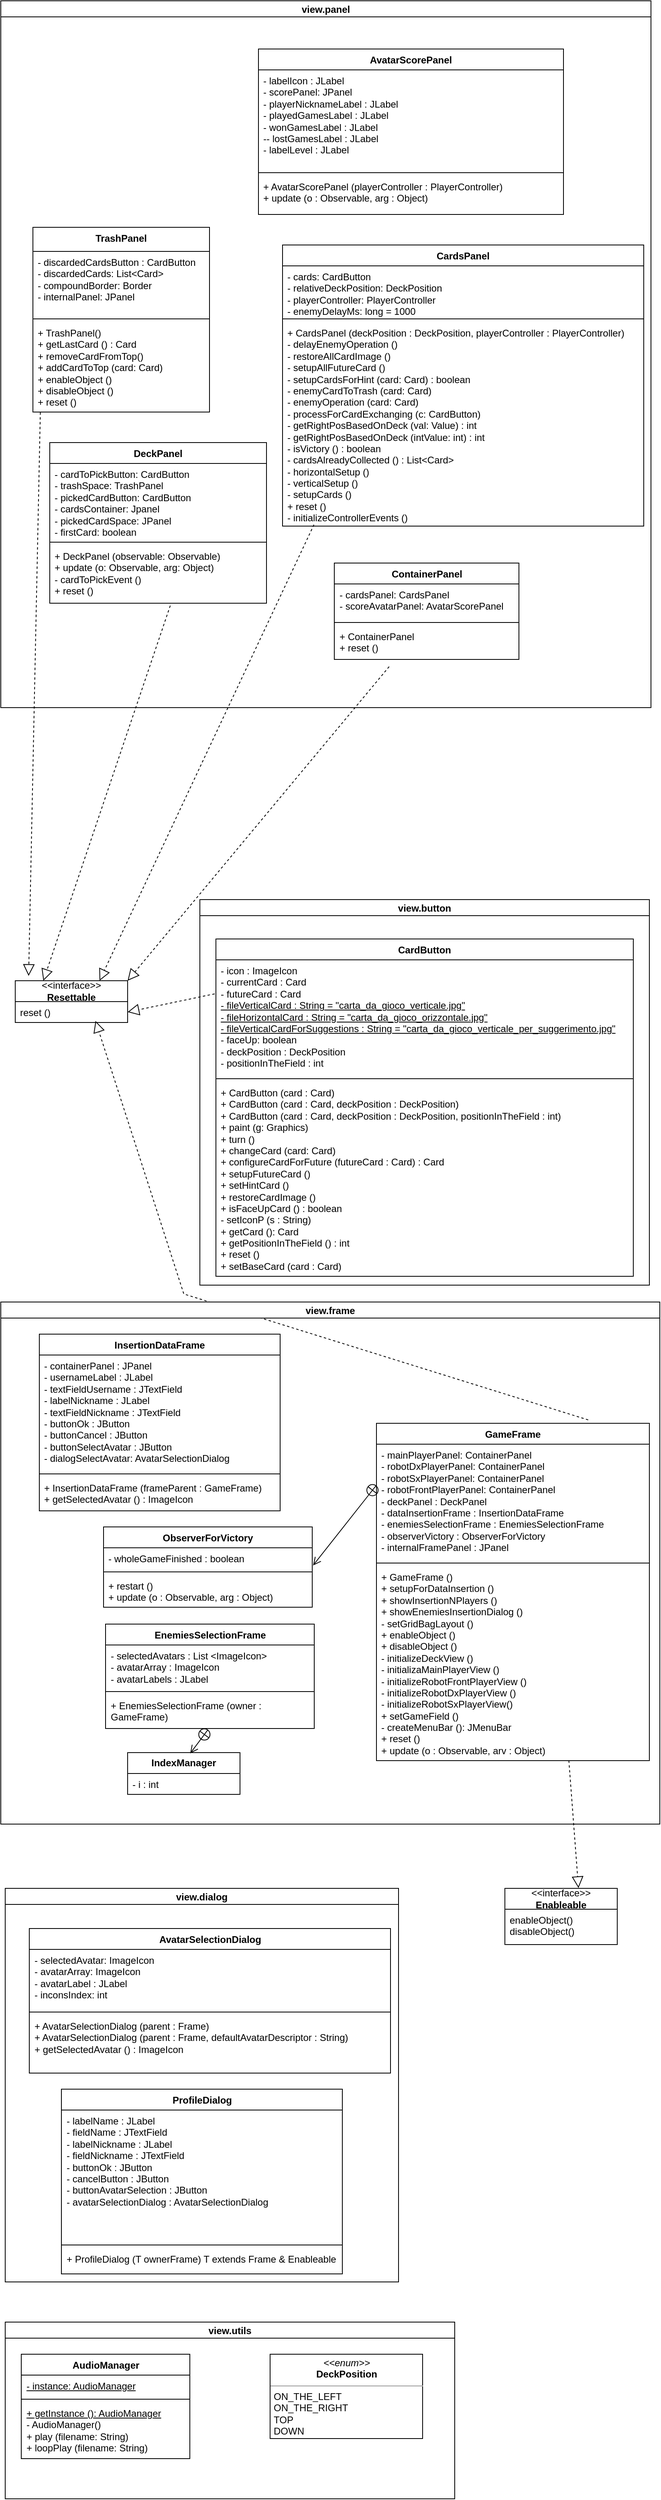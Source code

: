 <mxfile version="21.8.2" type="device" pages="3">
  <diagram id="C5RBs43oDa-KdzZeNtuy" name="View">
    <mxGraphModel dx="2390" dy="1407" grid="1" gridSize="10" guides="1" tooltips="1" connect="1" arrows="1" fold="1" page="1" pageScale="1" pageWidth="827" pageHeight="1169" math="0" shadow="0">
      <root>
        <mxCell id="WIyWlLk6GJQsqaUBKTNV-0" />
        <mxCell id="WIyWlLk6GJQsqaUBKTNV-1" parent="WIyWlLk6GJQsqaUBKTNV-0" />
        <mxCell id="BmwFRalXUi7RjEicNa1M-4" value="AudioManager" style="swimlane;fontStyle=1;align=center;verticalAlign=top;childLayout=stackLayout;horizontal=1;startSize=26;horizontalStack=0;resizeParent=1;resizeParentMax=0;resizeLast=0;collapsible=1;marginBottom=0;whiteSpace=wrap;html=1;" parent="WIyWlLk6GJQsqaUBKTNV-1" vertex="1">
          <mxGeometry x="27.5" y="2980" width="210" height="130" as="geometry" />
        </mxCell>
        <mxCell id="BmwFRalXUi7RjEicNa1M-5" value="&lt;u&gt;- instance: AudioManager&lt;/u&gt;" style="text;strokeColor=none;fillColor=none;align=left;verticalAlign=top;spacingLeft=4;spacingRight=4;overflow=hidden;rotatable=0;points=[[0,0.5],[1,0.5]];portConstraint=eastwest;whiteSpace=wrap;html=1;" parent="BmwFRalXUi7RjEicNa1M-4" vertex="1">
          <mxGeometry y="26" width="210" height="26" as="geometry" />
        </mxCell>
        <mxCell id="BmwFRalXUi7RjEicNa1M-6" value="" style="line;strokeWidth=1;fillColor=none;align=left;verticalAlign=middle;spacingTop=-1;spacingLeft=3;spacingRight=3;rotatable=0;labelPosition=right;points=[];portConstraint=eastwest;strokeColor=inherit;" parent="BmwFRalXUi7RjEicNa1M-4" vertex="1">
          <mxGeometry y="52" width="210" height="8" as="geometry" />
        </mxCell>
        <mxCell id="BmwFRalXUi7RjEicNa1M-7" value="&lt;u&gt;+ getInstance (): AudioManager&lt;/u&gt;&lt;br&gt;- AudioManager()&lt;br&gt;+ play (filename: String)&lt;br&gt;+ loopPlay (filename: String)" style="text;strokeColor=none;fillColor=none;align=left;verticalAlign=top;spacingLeft=4;spacingRight=4;overflow=hidden;rotatable=0;points=[[0,0.5],[1,0.5]];portConstraint=eastwest;whiteSpace=wrap;html=1;" parent="BmwFRalXUi7RjEicNa1M-4" vertex="1">
          <mxGeometry y="60" width="210" height="70" as="geometry" />
        </mxCell>
        <mxCell id="BmwFRalXUi7RjEicNa1M-18" value="&lt;p style=&quot;margin:0px;margin-top:4px;text-align:center;&quot;&gt;&lt;i&gt;&amp;lt;&amp;lt;enum&amp;gt;&amp;gt;&lt;/i&gt;&lt;br&gt;&lt;b&gt;DeckPosition&lt;/b&gt;&lt;/p&gt;&lt;hr size=&quot;1&quot;&gt;&lt;p style=&quot;margin:0px;margin-left:4px;&quot;&gt;ON_THE_LEFT&lt;/p&gt;&lt;p style=&quot;margin:0px;margin-left:4px;&quot;&gt;ON_THE_RIGHT&lt;/p&gt;&lt;p style=&quot;margin:0px;margin-left:4px;&quot;&gt;TOP&lt;/p&gt;&lt;p style=&quot;margin:0px;margin-left:4px;&quot;&gt;DOWN&lt;/p&gt;" style="verticalAlign=top;align=left;overflow=fill;fontSize=12;fontFamily=Helvetica;html=1;whiteSpace=wrap;" parent="WIyWlLk6GJQsqaUBKTNV-1" vertex="1">
          <mxGeometry x="337.5" y="2980" width="190" height="105" as="geometry" />
        </mxCell>
        <mxCell id="BmwFRalXUi7RjEicNa1M-22" value="view.utils" style="swimlane;startSize=20;horizontal=1;containerType=tree;" parent="WIyWlLk6GJQsqaUBKTNV-1" vertex="1">
          <mxGeometry x="7.5" y="2940" width="560" height="220" as="geometry" />
        </mxCell>
        <mxCell id="BmwFRalXUi7RjEicNa1M-46" value="" style="endArrow=block;dashed=1;endFill=0;endSize=12;html=1;rounded=0;entryX=0.25;entryY=0;entryDx=0;entryDy=0;exitX=0.556;exitY=1.042;exitDx=0;exitDy=0;exitPerimeter=0;" parent="WIyWlLk6GJQsqaUBKTNV-1" target="BmwFRalXUi7RjEicNa1M-42" edge="1" source="BmwFRalXUi7RjEicNa1M-30">
          <mxGeometry width="160" relative="1" as="geometry">
            <mxPoint x="285" y="390" as="sourcePoint" />
            <mxPoint x="445" y="390" as="targetPoint" />
          </mxGeometry>
        </mxCell>
        <mxCell id="BmwFRalXUi7RjEicNa1M-47" value="" style="endArrow=block;dashed=1;endFill=0;endSize=12;html=1;rounded=0;entryX=0.119;entryY=-0.115;entryDx=0;entryDy=0;exitX=0.042;exitY=1.003;exitDx=0;exitDy=0;entryPerimeter=0;exitPerimeter=0;" parent="WIyWlLk6GJQsqaUBKTNV-1" source="BmwFRalXUi7RjEicNa1M-34" target="BmwFRalXUi7RjEicNa1M-42" edge="1">
          <mxGeometry width="160" relative="1" as="geometry">
            <mxPoint x="295" y="400" as="sourcePoint" />
            <mxPoint x="650" y="399" as="targetPoint" />
          </mxGeometry>
        </mxCell>
        <mxCell id="BmwFRalXUi7RjEicNa1M-48" value="" style="endArrow=block;dashed=1;endFill=0;endSize=12;html=1;rounded=0;entryX=0.75;entryY=0;entryDx=0;entryDy=0;exitX=0.087;exitY=0.993;exitDx=0;exitDy=0;exitPerimeter=0;" parent="WIyWlLk6GJQsqaUBKTNV-1" source="BmwFRalXUi7RjEicNa1M-39" target="BmwFRalXUi7RjEicNa1M-42" edge="1">
          <mxGeometry width="160" relative="1" as="geometry">
            <mxPoint x="270" y="600" as="sourcePoint" />
            <mxPoint x="650" y="425" as="targetPoint" />
          </mxGeometry>
        </mxCell>
        <mxCell id="BmwFRalXUi7RjEicNa1M-53" value="" style="endArrow=block;dashed=1;endFill=0;endSize=12;html=1;rounded=0;entryX=1;entryY=0;entryDx=0;entryDy=0;exitX=0.297;exitY=1.214;exitDx=0;exitDy=0;exitPerimeter=0;" parent="WIyWlLk6GJQsqaUBKTNV-1" source="BmwFRalXUi7RjEicNa1M-52" target="BmwFRalXUi7RjEicNa1M-42" edge="1">
          <mxGeometry width="160" relative="1" as="geometry">
            <mxPoint x="270" y="600" as="sourcePoint" />
            <mxPoint x="650" y="425" as="targetPoint" />
            <Array as="points" />
          </mxGeometry>
        </mxCell>
        <mxCell id="SMRdPaCOJSe27qhVjgNf-18" value="&amp;lt;&amp;lt;interface&amp;gt;&amp;gt;&lt;br&gt;&lt;b&gt;Enableable&lt;/b&gt;" style="swimlane;fontStyle=0;childLayout=stackLayout;horizontal=1;startSize=26;fillColor=none;horizontalStack=0;resizeParent=1;resizeParentMax=0;resizeLast=0;collapsible=1;marginBottom=0;whiteSpace=wrap;html=1;" parent="WIyWlLk6GJQsqaUBKTNV-1" vertex="1">
          <mxGeometry x="630" y="2400" width="140" height="70" as="geometry" />
        </mxCell>
        <mxCell id="SMRdPaCOJSe27qhVjgNf-19" value="enableObject()&lt;br&gt;disableObject()" style="text;strokeColor=none;fillColor=none;align=left;verticalAlign=top;spacingLeft=4;spacingRight=4;overflow=hidden;rotatable=0;points=[[0,0.5],[1,0.5]];portConstraint=eastwest;whiteSpace=wrap;html=1;" parent="SMRdPaCOJSe27qhVjgNf-18" vertex="1">
          <mxGeometry y="26" width="140" height="44" as="geometry" />
        </mxCell>
        <mxCell id="SMRdPaCOJSe27qhVjgNf-20" value="" style="endArrow=block;dashed=1;endFill=0;endSize=12;html=1;rounded=0;exitX=0.705;exitY=0.999;exitDx=0;exitDy=0;exitPerimeter=0;entryX=0.655;entryY=-0.005;entryDx=0;entryDy=0;entryPerimeter=0;" parent="WIyWlLk6GJQsqaUBKTNV-1" source="SMRdPaCOJSe27qhVjgNf-8" target="SMRdPaCOJSe27qhVjgNf-18" edge="1">
          <mxGeometry width="160" relative="1" as="geometry">
            <mxPoint x="320" y="1420" as="sourcePoint" />
            <mxPoint x="720" y="1990" as="targetPoint" />
          </mxGeometry>
        </mxCell>
        <mxCell id="SMRdPaCOJSe27qhVjgNf-23" value="" style="endArrow=block;dashed=1;endFill=0;endSize=12;html=1;rounded=0;entryX=0.714;entryY=0.923;entryDx=0;entryDy=0;entryPerimeter=0;exitX=0.776;exitY=-0.01;exitDx=0;exitDy=0;exitPerimeter=0;" parent="WIyWlLk6GJQsqaUBKTNV-1" source="SMRdPaCOJSe27qhVjgNf-5" target="BmwFRalXUi7RjEicNa1M-43" edge="1">
          <mxGeometry width="160" relative="1" as="geometry">
            <mxPoint x="650" y="1469" as="sourcePoint" />
            <mxPoint x="756.02" y="1404.002" as="targetPoint" />
            <Array as="points">
              <mxPoint x="230" y="1660" />
            </Array>
          </mxGeometry>
        </mxCell>
        <mxCell id="BmwFRalXUi7RjEicNa1M-42" value="&amp;lt;&amp;lt;interface&amp;gt;&amp;gt;&lt;br&gt;&lt;b&gt;Resettable&lt;/b&gt;" style="swimlane;fontStyle=0;childLayout=stackLayout;horizontal=1;startSize=26;fillColor=none;horizontalStack=0;resizeParent=1;resizeParentMax=0;resizeLast=0;collapsible=1;marginBottom=0;whiteSpace=wrap;html=1;" parent="WIyWlLk6GJQsqaUBKTNV-1" vertex="1">
          <mxGeometry x="20" y="1270" width="140" height="52" as="geometry" />
        </mxCell>
        <mxCell id="BmwFRalXUi7RjEicNa1M-43" value="reset ()" style="text;strokeColor=none;fillColor=none;align=left;verticalAlign=top;spacingLeft=4;spacingRight=4;overflow=hidden;rotatable=0;points=[[0,0.5],[1,0.5]];portConstraint=eastwest;whiteSpace=wrap;html=1;" parent="BmwFRalXUi7RjEicNa1M-42" vertex="1">
          <mxGeometry y="26" width="140" height="26" as="geometry" />
        </mxCell>
        <mxCell id="SMRdPaCOJSe27qhVjgNf-37" value="view.frame" style="swimlane;startSize=20;horizontal=1;containerType=tree;" parent="WIyWlLk6GJQsqaUBKTNV-1" vertex="1">
          <mxGeometry x="2" y="1670" width="821" height="650" as="geometry">
            <mxRectangle x="10" y="280" width="100" height="30" as="alternateBounds" />
          </mxGeometry>
        </mxCell>
        <mxCell id="SMRdPaCOJSe27qhVjgNf-1" value="InsertionDataFrame&lt;br&gt;&lt;span style=&quot;white-space: pre;&quot;&gt;&#x9;&lt;/span&gt;&lt;br&gt;" style="swimlane;fontStyle=1;align=center;verticalAlign=top;childLayout=stackLayout;horizontal=1;startSize=26;horizontalStack=0;resizeParent=1;resizeParentMax=0;resizeLast=0;collapsible=1;marginBottom=0;whiteSpace=wrap;html=1;" parent="SMRdPaCOJSe27qhVjgNf-37" vertex="1">
          <mxGeometry x="48" y="40" width="300" height="220" as="geometry" />
        </mxCell>
        <mxCell id="SMRdPaCOJSe27qhVjgNf-2" value="- containerPanel : JPanel&lt;br&gt;- usernameLabel : JLabel&lt;br&gt;- textFieldUsername : JTextField&lt;br&gt;- labelNickname : JLabel&lt;br&gt;- textFieldNickname : JTextField&lt;br&gt;- buttonOk : JButton&lt;br&gt;- buttonCancel : JButton&lt;br&gt;- buttonSelectAvatar : JButton&lt;br&gt;- dialogSelectAvatar: AvatarSelectionDialog" style="text;strokeColor=none;fillColor=none;align=left;verticalAlign=top;spacingLeft=4;spacingRight=4;overflow=hidden;rotatable=0;points=[[0,0.5],[1,0.5]];portConstraint=eastwest;whiteSpace=wrap;html=1;" parent="SMRdPaCOJSe27qhVjgNf-1" vertex="1">
          <mxGeometry y="26" width="300" height="144" as="geometry" />
        </mxCell>
        <mxCell id="SMRdPaCOJSe27qhVjgNf-3" value="" style="line;strokeWidth=1;fillColor=none;align=left;verticalAlign=middle;spacingTop=-1;spacingLeft=3;spacingRight=3;rotatable=0;labelPosition=right;points=[];portConstraint=eastwest;strokeColor=inherit;" parent="SMRdPaCOJSe27qhVjgNf-1" vertex="1">
          <mxGeometry y="170" width="300" height="8" as="geometry" />
        </mxCell>
        <mxCell id="SMRdPaCOJSe27qhVjgNf-4" value="+ InsertionDataFrame (frameParent : GameFrame)&lt;br&gt;+ getSelectedAvatar () : ImageIcon" style="text;strokeColor=none;fillColor=none;align=left;verticalAlign=top;spacingLeft=4;spacingRight=4;overflow=hidden;rotatable=0;points=[[0,0.5],[1,0.5]];portConstraint=eastwest;whiteSpace=wrap;html=1;" parent="SMRdPaCOJSe27qhVjgNf-1" vertex="1">
          <mxGeometry y="178" width="300" height="42" as="geometry" />
        </mxCell>
        <mxCell id="SMRdPaCOJSe27qhVjgNf-24" value="EnemiesSelectionFrame" style="swimlane;fontStyle=1;align=center;verticalAlign=top;childLayout=stackLayout;horizontal=1;startSize=26;horizontalStack=0;resizeParent=1;resizeParentMax=0;resizeLast=0;collapsible=1;marginBottom=0;whiteSpace=wrap;html=1;" parent="SMRdPaCOJSe27qhVjgNf-37" vertex="1">
          <mxGeometry x="130.5" y="401" width="260" height="130" as="geometry" />
        </mxCell>
        <mxCell id="SMRdPaCOJSe27qhVjgNf-25" value="- selectedAvatars : List &amp;lt;ImageIcon&amp;gt;&lt;br&gt;- avatarArray : ImageIcon&lt;br&gt;- avatarLabels : JLabel" style="text;strokeColor=none;fillColor=none;align=left;verticalAlign=top;spacingLeft=4;spacingRight=4;overflow=hidden;rotatable=0;points=[[0,0.5],[1,0.5]];portConstraint=eastwest;whiteSpace=wrap;html=1;" parent="SMRdPaCOJSe27qhVjgNf-24" vertex="1">
          <mxGeometry y="26" width="260" height="54" as="geometry" />
        </mxCell>
        <mxCell id="SMRdPaCOJSe27qhVjgNf-26" value="" style="line;strokeWidth=1;fillColor=none;align=left;verticalAlign=middle;spacingTop=-1;spacingLeft=3;spacingRight=3;rotatable=0;labelPosition=right;points=[];portConstraint=eastwest;strokeColor=inherit;" parent="SMRdPaCOJSe27qhVjgNf-24" vertex="1">
          <mxGeometry y="80" width="260" height="8" as="geometry" />
        </mxCell>
        <mxCell id="SMRdPaCOJSe27qhVjgNf-27" value="+ EnemiesSelectionFrame (owner : GameFrame)" style="text;strokeColor=none;fillColor=none;align=left;verticalAlign=top;spacingLeft=4;spacingRight=4;overflow=hidden;rotatable=0;points=[[0,0.5],[1,0.5]];portConstraint=eastwest;whiteSpace=wrap;html=1;" parent="SMRdPaCOJSe27qhVjgNf-24" vertex="1">
          <mxGeometry y="88" width="260" height="42" as="geometry" />
        </mxCell>
        <mxCell id="SMRdPaCOJSe27qhVjgNf-32" value="&lt;b&gt;IndexManager&lt;/b&gt;" style="swimlane;fontStyle=0;childLayout=stackLayout;horizontal=1;startSize=26;fillColor=none;horizontalStack=0;resizeParent=1;resizeParentMax=0;resizeLast=0;collapsible=1;marginBottom=0;whiteSpace=wrap;html=1;" parent="SMRdPaCOJSe27qhVjgNf-37" vertex="1">
          <mxGeometry x="158" y="561" width="140" height="52" as="geometry" />
        </mxCell>
        <mxCell id="SMRdPaCOJSe27qhVjgNf-33" value="- i : int" style="text;strokeColor=none;fillColor=none;align=left;verticalAlign=top;spacingLeft=4;spacingRight=4;overflow=hidden;rotatable=0;points=[[0,0.5],[1,0.5]];portConstraint=eastwest;whiteSpace=wrap;html=1;" parent="SMRdPaCOJSe27qhVjgNf-32" vertex="1">
          <mxGeometry y="26" width="140" height="26" as="geometry" />
        </mxCell>
        <mxCell id="SMRdPaCOJSe27qhVjgNf-36" value="" style="endArrow=open;startArrow=circlePlus;endFill=0;startFill=0;endSize=8;html=1;rounded=0;exitX=0.492;exitY=1.024;exitDx=0;exitDy=0;exitPerimeter=0;entryX=0.557;entryY=0.019;entryDx=0;entryDy=0;entryPerimeter=0;" parent="SMRdPaCOJSe27qhVjgNf-37" source="SMRdPaCOJSe27qhVjgNf-27" target="SMRdPaCOJSe27qhVjgNf-32" edge="1">
          <mxGeometry width="160" relative="1" as="geometry">
            <mxPoint x="315.5" y="330" as="sourcePoint" />
            <mxPoint x="475.5" y="330" as="targetPoint" />
          </mxGeometry>
        </mxCell>
        <mxCell id="SMRdPaCOJSe27qhVjgNf-5" value="GameFrame" style="swimlane;fontStyle=1;align=center;verticalAlign=top;childLayout=stackLayout;horizontal=1;startSize=26;horizontalStack=0;resizeParent=1;resizeParentMax=0;resizeLast=0;collapsible=1;marginBottom=0;whiteSpace=wrap;html=1;" parent="SMRdPaCOJSe27qhVjgNf-37" vertex="1">
          <mxGeometry x="468" y="151" width="340" height="420" as="geometry" />
        </mxCell>
        <mxCell id="SMRdPaCOJSe27qhVjgNf-6" value="- mainPlayerPanel: ContainerPanel&lt;br&gt;- robotDxPlayerPanel: ContainerPanel&lt;br&gt;- robotSxPlayerPanel: ContainerPanel&lt;br&gt;- robotFrontPlayerPanel: ContainerPanel&lt;br&gt;- deckPanel : DeckPanel&lt;br&gt;- dataInsertionFrame : InsertionDataFrame&lt;br&gt;- enemiesSelectionFrame : EnemiesSelectionFrame&lt;br&gt;- observerVictory : ObserverForVictory&lt;br&gt;- internalFramePanel : JPanel" style="text;strokeColor=none;fillColor=none;align=left;verticalAlign=top;spacingLeft=4;spacingRight=4;overflow=hidden;rotatable=0;points=[[0,0.5],[1,0.5]];portConstraint=eastwest;whiteSpace=wrap;html=1;" parent="SMRdPaCOJSe27qhVjgNf-5" vertex="1">
          <mxGeometry y="26" width="340" height="144" as="geometry" />
        </mxCell>
        <mxCell id="SMRdPaCOJSe27qhVjgNf-7" value="" style="line;strokeWidth=1;fillColor=none;align=left;verticalAlign=middle;spacingTop=-1;spacingLeft=3;spacingRight=3;rotatable=0;labelPosition=right;points=[];portConstraint=eastwest;strokeColor=inherit;" parent="SMRdPaCOJSe27qhVjgNf-5" vertex="1">
          <mxGeometry y="170" width="340" height="8" as="geometry" />
        </mxCell>
        <mxCell id="SMRdPaCOJSe27qhVjgNf-8" value="+ GameFrame ()&lt;br&gt;+ setupForDataInsertion ()&lt;br&gt;+ showInsertionNPlayers ()&lt;br&gt;+ showEnemiesInsertionDialog ()&lt;br&gt;- setGridBagLayout ()&lt;br&gt;+ enableObject ()&lt;br&gt;+ disableObject ()&lt;br&gt;- initializeDeckView ()&lt;br&gt;- initializaMainPlayerView ()&lt;br&gt;- initializeRobotFrontPlayerView ()&lt;br&gt;- initializeRobotDxPlayerView ()&lt;br&gt;- initializeRobotSxPlayerView()&lt;br&gt;+ setGameField ()&lt;br&gt;- createMenuBar (): JMenuBar&lt;br&gt;+ reset ()&lt;br&gt;+ update (o : Observable, arv : Object)" style="text;strokeColor=none;fillColor=none;align=left;verticalAlign=top;spacingLeft=4;spacingRight=4;overflow=hidden;rotatable=0;points=[[0,0.5],[1,0.5]];portConstraint=eastwest;whiteSpace=wrap;html=1;" parent="SMRdPaCOJSe27qhVjgNf-5" vertex="1">
          <mxGeometry y="178" width="340" height="242" as="geometry" />
        </mxCell>
        <mxCell id="SMRdPaCOJSe27qhVjgNf-13" value="ObserverForVictory" style="swimlane;fontStyle=1;align=center;verticalAlign=top;childLayout=stackLayout;horizontal=1;startSize=26;horizontalStack=0;resizeParent=1;resizeParentMax=0;resizeLast=0;collapsible=1;marginBottom=0;whiteSpace=wrap;html=1;" parent="SMRdPaCOJSe27qhVjgNf-37" vertex="1">
          <mxGeometry x="128" y="280" width="260" height="100" as="geometry" />
        </mxCell>
        <mxCell id="SMRdPaCOJSe27qhVjgNf-14" value="- wholeGameFinished : boolean" style="text;strokeColor=none;fillColor=none;align=left;verticalAlign=top;spacingLeft=4;spacingRight=4;overflow=hidden;rotatable=0;points=[[0,0.5],[1,0.5]];portConstraint=eastwest;whiteSpace=wrap;html=1;" parent="SMRdPaCOJSe27qhVjgNf-13" vertex="1">
          <mxGeometry y="26" width="260" height="26" as="geometry" />
        </mxCell>
        <mxCell id="SMRdPaCOJSe27qhVjgNf-15" value="" style="line;strokeWidth=1;fillColor=none;align=left;verticalAlign=middle;spacingTop=-1;spacingLeft=3;spacingRight=3;rotatable=0;labelPosition=right;points=[];portConstraint=eastwest;strokeColor=inherit;" parent="SMRdPaCOJSe27qhVjgNf-13" vertex="1">
          <mxGeometry y="52" width="260" height="8" as="geometry" />
        </mxCell>
        <mxCell id="SMRdPaCOJSe27qhVjgNf-16" value="+ restart ()&lt;br&gt;+ update (o : Observable, arg : Object)" style="text;strokeColor=none;fillColor=none;align=left;verticalAlign=top;spacingLeft=4;spacingRight=4;overflow=hidden;rotatable=0;points=[[0,0.5],[1,0.5]];portConstraint=eastwest;whiteSpace=wrap;html=1;" parent="SMRdPaCOJSe27qhVjgNf-13" vertex="1">
          <mxGeometry y="60" width="260" height="40" as="geometry" />
        </mxCell>
        <mxCell id="SMRdPaCOJSe27qhVjgNf-17" value="" style="endArrow=open;startArrow=circlePlus;endFill=0;startFill=0;endSize=8;html=1;rounded=0;exitX=0;exitY=0.354;exitDx=0;exitDy=0;exitPerimeter=0;entryX=1.004;entryY=0.846;entryDx=0;entryDy=0;entryPerimeter=0;" parent="SMRdPaCOJSe27qhVjgNf-37" source="SMRdPaCOJSe27qhVjgNf-6" target="SMRdPaCOJSe27qhVjgNf-14" edge="1">
          <mxGeometry width="160" relative="1" as="geometry">
            <mxPoint x="255.5" y="318.5" as="sourcePoint" />
            <mxPoint x="345.5" y="379" as="targetPoint" />
          </mxGeometry>
        </mxCell>
        <mxCell id="SMRdPaCOJSe27qhVjgNf-38" value="ProfileDialog" style="swimlane;fontStyle=1;align=center;verticalAlign=top;childLayout=stackLayout;horizontal=1;startSize=26;horizontalStack=0;resizeParent=1;resizeParentMax=0;resizeLast=0;collapsible=1;marginBottom=0;whiteSpace=wrap;html=1;" parent="WIyWlLk6GJQsqaUBKTNV-1" vertex="1">
          <mxGeometry x="77.5" y="2650" width="350" height="230" as="geometry" />
        </mxCell>
        <mxCell id="SMRdPaCOJSe27qhVjgNf-39" value="- labelName : JLabel&lt;br&gt;- fieldName : JTextField&lt;br&gt;- labelNickname : JLabel&lt;br&gt;- fieldNickname : JTextField&lt;br&gt;- buttonOk : JButton&lt;br&gt;- cancelButton : JButton&lt;br&gt;- buttonAvatarSelection : JButton&lt;br&gt;- avatarSelectionDialog : AvatarSelectionDialog" style="text;strokeColor=none;fillColor=none;align=left;verticalAlign=top;spacingLeft=4;spacingRight=4;overflow=hidden;rotatable=0;points=[[0,0.5],[1,0.5]];portConstraint=eastwest;whiteSpace=wrap;html=1;" parent="SMRdPaCOJSe27qhVjgNf-38" vertex="1">
          <mxGeometry y="26" width="350" height="164" as="geometry" />
        </mxCell>
        <mxCell id="SMRdPaCOJSe27qhVjgNf-40" value="" style="line;strokeWidth=1;fillColor=none;align=left;verticalAlign=middle;spacingTop=-1;spacingLeft=3;spacingRight=3;rotatable=0;labelPosition=right;points=[];portConstraint=eastwest;strokeColor=inherit;" parent="SMRdPaCOJSe27qhVjgNf-38" vertex="1">
          <mxGeometry y="190" width="350" height="8" as="geometry" />
        </mxCell>
        <mxCell id="SMRdPaCOJSe27qhVjgNf-41" value="+ ProfileDialog (T ownerFrame) T extends Frame &amp;amp; Enableable&lt;span style=&quot;background-color:#ffffff;padding:0px 0px 0px 2px;&quot;&gt;&lt;/span&gt;" style="text;strokeColor=none;fillColor=none;align=left;verticalAlign=top;spacingLeft=4;spacingRight=4;overflow=hidden;rotatable=0;points=[[0,0.5],[1,0.5]];portConstraint=eastwest;whiteSpace=wrap;html=1;" parent="SMRdPaCOJSe27qhVjgNf-38" vertex="1">
          <mxGeometry y="198" width="350" height="32" as="geometry" />
        </mxCell>
        <mxCell id="SMRdPaCOJSe27qhVjgNf-42" value="AvatarSelectionDialog" style="swimlane;fontStyle=1;align=center;verticalAlign=top;childLayout=stackLayout;horizontal=1;startSize=26;horizontalStack=0;resizeParent=1;resizeParentMax=0;resizeLast=0;collapsible=1;marginBottom=0;whiteSpace=wrap;html=1;" parent="WIyWlLk6GJQsqaUBKTNV-1" vertex="1">
          <mxGeometry x="37.5" y="2450" width="450" height="180" as="geometry" />
        </mxCell>
        <mxCell id="SMRdPaCOJSe27qhVjgNf-43" value="- selectedAvatar: ImageIcon&lt;br&gt;- avatarArray: ImageIcon&lt;br&gt;- avatarLabel : JLabel&lt;br&gt;- inconsIndex: int" style="text;strokeColor=none;fillColor=none;align=left;verticalAlign=top;spacingLeft=4;spacingRight=4;overflow=hidden;rotatable=0;points=[[0,0.5],[1,0.5]];portConstraint=eastwest;whiteSpace=wrap;html=1;" parent="SMRdPaCOJSe27qhVjgNf-42" vertex="1">
          <mxGeometry y="26" width="450" height="74" as="geometry" />
        </mxCell>
        <mxCell id="SMRdPaCOJSe27qhVjgNf-44" value="" style="line;strokeWidth=1;fillColor=none;align=left;verticalAlign=middle;spacingTop=-1;spacingLeft=3;spacingRight=3;rotatable=0;labelPosition=right;points=[];portConstraint=eastwest;strokeColor=inherit;" parent="SMRdPaCOJSe27qhVjgNf-42" vertex="1">
          <mxGeometry y="100" width="450" height="8" as="geometry" />
        </mxCell>
        <mxCell id="SMRdPaCOJSe27qhVjgNf-45" value="+ AvatarSelectionDialog (parent : Frame)&lt;br&gt;+ AvatarSelectionDialog (parent : Frame, defaultAvatarDescriptor : String)&lt;br&gt;+ getSelectedAvatar () : ImageIcon" style="text;strokeColor=none;fillColor=none;align=left;verticalAlign=top;spacingLeft=4;spacingRight=4;overflow=hidden;rotatable=0;points=[[0,0.5],[1,0.5]];portConstraint=eastwest;whiteSpace=wrap;html=1;" parent="SMRdPaCOJSe27qhVjgNf-42" vertex="1">
          <mxGeometry y="108" width="450" height="72" as="geometry" />
        </mxCell>
        <mxCell id="SMRdPaCOJSe27qhVjgNf-46" value="view.dialog" style="swimlane;startSize=20;horizontal=1;containerType=tree;" parent="WIyWlLk6GJQsqaUBKTNV-1" vertex="1">
          <mxGeometry x="7.5" y="2400" width="490" height="490" as="geometry">
            <mxRectangle x="10" y="280" width="100" height="30" as="alternateBounds" />
          </mxGeometry>
        </mxCell>
        <mxCell id="SMRdPaCOJSe27qhVjgNf-47" value="CardButton" style="swimlane;fontStyle=1;align=center;verticalAlign=top;childLayout=stackLayout;horizontal=1;startSize=26;horizontalStack=0;resizeParent=1;resizeParentMax=0;resizeLast=0;collapsible=1;marginBottom=0;whiteSpace=wrap;html=1;" parent="WIyWlLk6GJQsqaUBKTNV-1" vertex="1">
          <mxGeometry x="270" y="1218" width="520" height="420" as="geometry" />
        </mxCell>
        <mxCell id="SMRdPaCOJSe27qhVjgNf-48" value="- icon : ImageIcon&lt;br&gt;- currentCard : Card&lt;br&gt;- futureCard : Card&lt;br&gt;&lt;u&gt;- fileVerticalCard : String = &quot;carta_da_gioco_verticale.jpg&quot;&lt;br&gt;- fileHorizontalCard : String = &quot;carta_da_gioco_orizzontale.jpg&quot;&lt;br&gt;- fileVerticalCardForSuggestions : String = &quot;carta_da_gioco_verticale_per_suggerimento.jpg&quot;&lt;/u&gt;&lt;br&gt;- faceUp: boolean&lt;br&gt;- deckPosition : DeckPosition&lt;br&gt;- positionInTheField : int" style="text;strokeColor=none;fillColor=none;align=left;verticalAlign=top;spacingLeft=4;spacingRight=4;overflow=hidden;rotatable=0;points=[[0,0.5],[1,0.5]];portConstraint=eastwest;whiteSpace=wrap;html=1;" parent="SMRdPaCOJSe27qhVjgNf-47" vertex="1">
          <mxGeometry y="26" width="520" height="144" as="geometry" />
        </mxCell>
        <mxCell id="SMRdPaCOJSe27qhVjgNf-49" value="" style="line;strokeWidth=1;fillColor=none;align=left;verticalAlign=middle;spacingTop=-1;spacingLeft=3;spacingRight=3;rotatable=0;labelPosition=right;points=[];portConstraint=eastwest;strokeColor=inherit;" parent="SMRdPaCOJSe27qhVjgNf-47" vertex="1">
          <mxGeometry y="170" width="520" height="8" as="geometry" />
        </mxCell>
        <mxCell id="SMRdPaCOJSe27qhVjgNf-50" value="+ CardButton (card : Card)&lt;br&gt;+ CardButton (card : Card, deckPosition : DeckPosition)&lt;br&gt;+ CardButton (card : Card, deckPosition : DeckPosition, positionInTheField : int)&lt;br&gt;+ paint (g: Graphics)&lt;br&gt;+ turn ()&lt;br&gt;+ changeCard (card: Card)&lt;br&gt;+ configureCardForFuture (futureCard : Card) : Card&lt;br&gt;+ setupFutureCard ()&lt;br&gt;+ setHintCard ()&lt;br&gt;+ restoreCardImage ()&lt;br&gt;+ isFaceUpCard () : boolean&lt;br&gt;- setIconP (s : String)&lt;br&gt;+ getCard (): Card&lt;br&gt;+ getPositionInTheField () : int&lt;br&gt;+ reset ()&lt;br&gt;+ setBaseCard (card : Card)" style="text;strokeColor=none;fillColor=none;align=left;verticalAlign=top;spacingLeft=4;spacingRight=4;overflow=hidden;rotatable=0;points=[[0,0.5],[1,0.5]];portConstraint=eastwest;whiteSpace=wrap;html=1;" parent="SMRdPaCOJSe27qhVjgNf-47" vertex="1">
          <mxGeometry y="178" width="520" height="242" as="geometry" />
        </mxCell>
        <mxCell id="SMRdPaCOJSe27qhVjgNf-51" value="" style="endArrow=block;dashed=1;endFill=0;endSize=12;html=1;rounded=0;entryX=1;entryY=0.5;entryDx=0;entryDy=0;exitX=-0.003;exitY=0.294;exitDx=0;exitDy=0;exitPerimeter=0;" parent="WIyWlLk6GJQsqaUBKTNV-1" source="SMRdPaCOJSe27qhVjgNf-48" target="BmwFRalXUi7RjEicNa1M-43" edge="1">
          <mxGeometry width="160" relative="1" as="geometry">
            <mxPoint x="1070" y="1194" as="sourcePoint" />
            <mxPoint x="1351" y="130" as="targetPoint" />
            <Array as="points" />
          </mxGeometry>
        </mxCell>
        <mxCell id="SMRdPaCOJSe27qhVjgNf-52" value="view.button" style="swimlane;startSize=20;horizontal=1;containerType=tree;" parent="WIyWlLk6GJQsqaUBKTNV-1" vertex="1">
          <mxGeometry x="250" y="1169" width="560" height="480" as="geometry">
            <mxRectangle x="10" y="280" width="100" height="30" as="alternateBounds" />
          </mxGeometry>
        </mxCell>
        <mxCell id="BmwFRalXUi7RjEicNa1M-58" value="view.panel" style="swimlane;startSize=20;horizontal=1;containerType=tree;" parent="WIyWlLk6GJQsqaUBKTNV-1" vertex="1">
          <mxGeometry x="2" y="50" width="810" height="880" as="geometry">
            <mxRectangle x="10" y="280" width="100" height="30" as="alternateBounds" />
          </mxGeometry>
        </mxCell>
        <mxCell id="BmwFRalXUi7RjEicNa1M-31" value="TrashPanel" style="swimlane;fontStyle=1;align=center;verticalAlign=top;childLayout=stackLayout;horizontal=1;startSize=30;horizontalStack=0;resizeParent=1;resizeParentMax=0;resizeLast=0;collapsible=1;marginBottom=0;whiteSpace=wrap;html=1;" parent="BmwFRalXUi7RjEicNa1M-58" vertex="1">
          <mxGeometry x="40" y="282" width="220" height="230" as="geometry" />
        </mxCell>
        <mxCell id="BmwFRalXUi7RjEicNa1M-32" value="- discardedCardsButton : CardButton&lt;br&gt;- discardedCards: List&amp;lt;Card&amp;gt;&lt;br&gt;- compoundBorder: Border&lt;br&gt;- internalPanel: JPanel" style="text;strokeColor=none;fillColor=none;align=left;verticalAlign=top;spacingLeft=4;spacingRight=4;overflow=hidden;rotatable=0;points=[[0,0.5],[1,0.5]];portConstraint=eastwest;whiteSpace=wrap;html=1;" parent="BmwFRalXUi7RjEicNa1M-31" vertex="1">
          <mxGeometry y="30" width="220" height="80" as="geometry" />
        </mxCell>
        <mxCell id="BmwFRalXUi7RjEicNa1M-33" value="" style="line;strokeWidth=1;fillColor=none;align=left;verticalAlign=middle;spacingTop=-1;spacingLeft=3;spacingRight=3;rotatable=0;labelPosition=right;points=[];portConstraint=eastwest;strokeColor=inherit;" parent="BmwFRalXUi7RjEicNa1M-31" vertex="1">
          <mxGeometry y="110" width="220" height="8" as="geometry" />
        </mxCell>
        <mxCell id="BmwFRalXUi7RjEicNa1M-34" value="+ TrashPanel()&lt;br&gt;+ getLastCard () : Card&lt;br&gt;+ removeCardFromTop()&lt;br&gt;+ addCardToTop (card: Card)&lt;br&gt;+ enableObject ()&lt;br&gt;+ disableObject ()&lt;br&gt;+ reset ()" style="text;strokeColor=none;fillColor=none;align=left;verticalAlign=top;spacingLeft=4;spacingRight=4;overflow=hidden;rotatable=0;points=[[0,0.5],[1,0.5]];portConstraint=eastwest;whiteSpace=wrap;html=1;" parent="BmwFRalXUi7RjEicNa1M-31" vertex="1">
          <mxGeometry y="118" width="220" height="112" as="geometry" />
        </mxCell>
        <mxCell id="BmwFRalXUi7RjEicNa1M-36" value="CardsPanel" style="swimlane;fontStyle=1;align=center;verticalAlign=top;childLayout=stackLayout;horizontal=1;startSize=26;horizontalStack=0;resizeParent=1;resizeParentMax=0;resizeLast=0;collapsible=1;marginBottom=0;whiteSpace=wrap;html=1;" parent="BmwFRalXUi7RjEicNa1M-58" vertex="1">
          <mxGeometry x="351" y="304" width="450" height="350" as="geometry" />
        </mxCell>
        <mxCell id="BmwFRalXUi7RjEicNa1M-37" value="- cards: CardButton&lt;br&gt;- relativeDeckPosition: DeckPosition&lt;br&gt;- playerController: PlayerController&lt;br&gt;- enemyDelayMs: long = 1000" style="text;strokeColor=none;fillColor=none;align=left;verticalAlign=top;spacingLeft=4;spacingRight=4;overflow=hidden;rotatable=0;points=[[0,0.5],[1,0.5]];portConstraint=eastwest;whiteSpace=wrap;html=1;" parent="BmwFRalXUi7RjEicNa1M-36" vertex="1">
          <mxGeometry y="26" width="450" height="62" as="geometry" />
        </mxCell>
        <mxCell id="BmwFRalXUi7RjEicNa1M-38" value="" style="line;strokeWidth=1;fillColor=none;align=left;verticalAlign=middle;spacingTop=-1;spacingLeft=3;spacingRight=3;rotatable=0;labelPosition=right;points=[];portConstraint=eastwest;strokeColor=inherit;" parent="BmwFRalXUi7RjEicNa1M-36" vertex="1">
          <mxGeometry y="88" width="450" height="8" as="geometry" />
        </mxCell>
        <mxCell id="BmwFRalXUi7RjEicNa1M-39" value="+ CardsPanel (deckPosition : DeckPosition, playerController : PlayerController)&lt;br&gt;- delayEnemyOperation ()&lt;br&gt;- restoreAllCardImage ()&lt;br&gt;- setupAllFutureCard ()&lt;br&gt;- setupCardsForHint (card: Card) : boolean&lt;br&gt;- enemyCardToTrash (card: Card)&lt;br&gt;- enemyOperation (card: Card)&lt;br&gt;- processForCardExchanging (c: CardButton)&lt;br&gt;- getRightPosBasedOnDeck (val: Value) : int&lt;br&gt;- getRightPosBasedOnDeck (intValue: int) : int&lt;br&gt;- isVictory () : boolean&lt;br&gt;- cardsAlreadyCollected () : List&amp;lt;Card&amp;gt;&lt;br&gt;- horizontalSetup ()&lt;br&gt;- verticalSetup ()&lt;br&gt;- setupCards ()&lt;br&gt;+ reset ()&lt;br&gt;- initializeControllerEvents ()&lt;br&gt;" style="text;strokeColor=none;fillColor=none;align=left;verticalAlign=top;spacingLeft=4;spacingRight=4;overflow=hidden;rotatable=0;points=[[0,0.5],[1,0.5]];portConstraint=eastwest;whiteSpace=wrap;html=1;" parent="BmwFRalXUi7RjEicNa1M-36" vertex="1">
          <mxGeometry y="96" width="450" height="254" as="geometry" />
        </mxCell>
        <mxCell id="BmwFRalXUi7RjEicNa1M-27" value="DeckPanel" style="swimlane;fontStyle=1;align=center;verticalAlign=top;childLayout=stackLayout;horizontal=1;startSize=26;horizontalStack=0;resizeParent=1;resizeParentMax=0;resizeLast=0;collapsible=1;marginBottom=0;whiteSpace=wrap;html=1;" parent="BmwFRalXUi7RjEicNa1M-58" vertex="1">
          <mxGeometry x="61" y="550" width="270" height="200" as="geometry" />
        </mxCell>
        <mxCell id="BmwFRalXUi7RjEicNa1M-28" value="- cardToPickButton: CardButton&lt;br&gt;- trashSpace: TrashPanel&lt;br&gt;- pickedCardButton: CardButton&lt;br&gt;- cardsContainer: Jpanel&lt;br&gt;- pickedCardSpace: JPanel&lt;br&gt;- firstCard: boolean" style="text;strokeColor=none;fillColor=none;align=left;verticalAlign=top;spacingLeft=4;spacingRight=4;overflow=hidden;rotatable=0;points=[[0,0.5],[1,0.5]];portConstraint=eastwest;whiteSpace=wrap;html=1;" parent="BmwFRalXUi7RjEicNa1M-27" vertex="1">
          <mxGeometry y="26" width="270" height="94" as="geometry" />
        </mxCell>
        <mxCell id="BmwFRalXUi7RjEicNa1M-29" value="" style="line;strokeWidth=1;fillColor=none;align=left;verticalAlign=middle;spacingTop=-1;spacingLeft=3;spacingRight=3;rotatable=0;labelPosition=right;points=[];portConstraint=eastwest;strokeColor=inherit;" parent="BmwFRalXUi7RjEicNa1M-27" vertex="1">
          <mxGeometry y="120" width="270" height="8" as="geometry" />
        </mxCell>
        <mxCell id="BmwFRalXUi7RjEicNa1M-30" value="+ DeckPanel (observable: Observable)&lt;br&gt;+ update (o: Observable, arg: Object)&lt;br&gt;- cardToPickEvent ()&lt;br&gt;+ reset ()" style="text;strokeColor=none;fillColor=none;align=left;verticalAlign=top;spacingLeft=4;spacingRight=4;overflow=hidden;rotatable=0;points=[[0,0.5],[1,0.5]];portConstraint=eastwest;whiteSpace=wrap;html=1;" parent="BmwFRalXUi7RjEicNa1M-27" vertex="1">
          <mxGeometry y="128" width="270" height="72" as="geometry" />
        </mxCell>
        <mxCell id="BmwFRalXUi7RjEicNa1M-49" value="ContainerPanel" style="swimlane;fontStyle=1;align=center;verticalAlign=top;childLayout=stackLayout;horizontal=1;startSize=26;horizontalStack=0;resizeParent=1;resizeParentMax=0;resizeLast=0;collapsible=1;marginBottom=0;whiteSpace=wrap;html=1;" parent="BmwFRalXUi7RjEicNa1M-58" vertex="1">
          <mxGeometry x="415.5" y="700" width="230" height="120" as="geometry" />
        </mxCell>
        <mxCell id="BmwFRalXUi7RjEicNa1M-50" value="- cardsPanel: CardsPanel&lt;br&gt;- scoreAvatarPanel: AvatarScorePanel" style="text;strokeColor=none;fillColor=none;align=left;verticalAlign=top;spacingLeft=4;spacingRight=4;overflow=hidden;rotatable=0;points=[[0,0.5],[1,0.5]];portConstraint=eastwest;whiteSpace=wrap;html=1;" parent="BmwFRalXUi7RjEicNa1M-49" vertex="1">
          <mxGeometry y="26" width="230" height="44" as="geometry" />
        </mxCell>
        <mxCell id="BmwFRalXUi7RjEicNa1M-51" value="" style="line;strokeWidth=1;fillColor=none;align=left;verticalAlign=middle;spacingTop=-1;spacingLeft=3;spacingRight=3;rotatable=0;labelPosition=right;points=[];portConstraint=eastwest;strokeColor=inherit;" parent="BmwFRalXUi7RjEicNa1M-49" vertex="1">
          <mxGeometry y="70" width="230" height="8" as="geometry" />
        </mxCell>
        <mxCell id="BmwFRalXUi7RjEicNa1M-52" value="+ ContainerPanel&lt;br&gt;+ reset ()" style="text;strokeColor=none;fillColor=none;align=left;verticalAlign=top;spacingLeft=4;spacingRight=4;overflow=hidden;rotatable=0;points=[[0,0.5],[1,0.5]];portConstraint=eastwest;whiteSpace=wrap;html=1;" parent="BmwFRalXUi7RjEicNa1M-49" vertex="1">
          <mxGeometry y="78" width="230" height="42" as="geometry" />
        </mxCell>
        <mxCell id="BmwFRalXUi7RjEicNa1M-54" value="AvatarScorePanel" style="swimlane;fontStyle=1;align=center;verticalAlign=top;childLayout=stackLayout;horizontal=1;startSize=26;horizontalStack=0;resizeParent=1;resizeParentMax=0;resizeLast=0;collapsible=1;marginBottom=0;whiteSpace=wrap;html=1;" parent="BmwFRalXUi7RjEicNa1M-58" vertex="1">
          <mxGeometry x="321" y="60" width="380" height="206" as="geometry" />
        </mxCell>
        <mxCell id="BmwFRalXUi7RjEicNa1M-55" value="- labelIcon : JLabel&lt;br&gt;- scorePanel: JPanel&lt;br&gt;- playerNicknameLabel : JLabel&lt;br&gt;- playedGamesLabel : JLabel&lt;br&gt;- wonGamesLabel : JLabel&lt;br&gt;-- lostGamesLabel : JLabel&lt;br&gt;- labelLevel : JLabel" style="text;strokeColor=none;fillColor=none;align=left;verticalAlign=top;spacingLeft=4;spacingRight=4;overflow=hidden;rotatable=0;points=[[0,0.5],[1,0.5]];portConstraint=eastwest;whiteSpace=wrap;html=1;" parent="BmwFRalXUi7RjEicNa1M-54" vertex="1">
          <mxGeometry y="26" width="380" height="124" as="geometry" />
        </mxCell>
        <mxCell id="BmwFRalXUi7RjEicNa1M-56" value="" style="line;strokeWidth=1;fillColor=none;align=left;verticalAlign=middle;spacingTop=-1;spacingLeft=3;spacingRight=3;rotatable=0;labelPosition=right;points=[];portConstraint=eastwest;strokeColor=inherit;" parent="BmwFRalXUi7RjEicNa1M-54" vertex="1">
          <mxGeometry y="150" width="380" height="8" as="geometry" />
        </mxCell>
        <mxCell id="BmwFRalXUi7RjEicNa1M-57" value="+ AvatarScorePanel (playerController : PlayerController)&lt;br&gt;+ update (o : Observable, arg : Object)" style="text;strokeColor=none;fillColor=none;align=left;verticalAlign=top;spacingLeft=4;spacingRight=4;overflow=hidden;rotatable=0;points=[[0,0.5],[1,0.5]];portConstraint=eastwest;whiteSpace=wrap;html=1;" parent="BmwFRalXUi7RjEicNa1M-54" vertex="1">
          <mxGeometry y="158" width="380" height="48" as="geometry" />
        </mxCell>
      </root>
    </mxGraphModel>
  </diagram>
  <diagram id="jVwXRP9y_EPy0-D61Q8r" name="Controller">
    <mxGraphModel dx="2514" dy="993" grid="1" gridSize="10" guides="1" tooltips="1" connect="1" arrows="1" fold="1" page="1" pageScale="1" pageWidth="827" pageHeight="1169" math="0" shadow="0">
      <root>
        <mxCell id="0" />
        <mxCell id="1" parent="0" />
        <mxCell id="ka4kMSr2fZ73xAQUFLsj-1" value="&lt;span style=&quot;font-weight: normal;&quot;&gt;&amp;lt;&amp;lt;abstract&amp;gt;&amp;gt;&lt;/span&gt;&lt;br&gt;PlayerController" style="swimlane;fontStyle=1;align=center;verticalAlign=top;childLayout=stackLayout;horizontal=1;startSize=50;horizontalStack=0;resizeParent=1;resizeParentMax=0;resizeLast=0;collapsible=1;marginBottom=0;whiteSpace=wrap;html=1;" parent="1" vertex="1">
          <mxGeometry x="-760" y="320" width="420" height="530" as="geometry" />
        </mxCell>
        <mxCell id="ka4kMSr2fZ73xAQUFLsj-2" value="# playerState : PlayerState&lt;br&gt;# lastSelectedCard : Card&lt;br&gt;# collectedCardsObservable : GenericObservable&lt;br&gt;# alreadyCollectedCards : List &amp;lt;Card&amp;gt;&lt;br&gt;# playerData : PlayerData&lt;br&gt;- id : int&lt;br&gt;&lt;u&gt;- counter : int&lt;br&gt;&lt;/u&gt;- isEnabled : boolean&lt;br&gt;- cardsInHand : int&lt;br&gt;&lt;u&gt;- cardsForPlayer : int = 10&lt;/u&gt;" style="text;strokeColor=none;fillColor=none;align=left;verticalAlign=top;spacingLeft=4;spacingRight=4;overflow=hidden;rotatable=0;points=[[0,0.5],[1,0.5]];portConstraint=eastwest;whiteSpace=wrap;html=1;" parent="ka4kMSr2fZ73xAQUFLsj-1" vertex="1">
          <mxGeometry y="50" width="420" height="160" as="geometry" />
        </mxCell>
        <mxCell id="ka4kMSr2fZ73xAQUFLsj-3" value="" style="line;strokeWidth=1;fillColor=none;align=left;verticalAlign=middle;spacingTop=-1;spacingLeft=3;spacingRight=3;rotatable=0;labelPosition=right;points=[];portConstraint=eastwest;strokeColor=inherit;" parent="ka4kMSr2fZ73xAQUFLsj-1" vertex="1">
          <mxGeometry y="210" width="420" height="8" as="geometry" />
        </mxCell>
        <mxCell id="ka4kMSr2fZ73xAQUFLsj-4" value="+ PlayerController ()&lt;br&gt;+ operationWithSelectedCard (card : Card)&lt;br&gt;+ startTurn ()&lt;br&gt;+ finishTurn ()&lt;br&gt;+ enableObject ()&lt;br&gt;+ disableObject ()&lt;br&gt;+ getIsEnabled () : boolean&lt;br&gt;+ reset ()&lt;br&gt;+ newCardSelectedForExchanging (card : Card)&lt;br&gt;+ setAlreadyCollectedCards (collectedCards : List&amp;lt;Card&amp;gt;)&lt;br&gt;+ trashLastSelectedCard ()&lt;br&gt;+ getPlayerData (): PlayerData&lt;br&gt;- goodCard (position : int) : boolean&lt;br&gt;+ getCardFromDeckTrash (position : int) : Card&lt;br&gt;+ getCollectedCArdsObservable (): GenericObservable&lt;br&gt;+ newCardSelected (card : Card)&lt;br&gt;+ canPickCard (): boolean&lt;br&gt;+ getCardsInHand (): int&lt;br&gt;+ setCardsInHand (nCardsInHand : int)&lt;br&gt;+ equals (obj : Object) : boolean&lt;br&gt;+ restart ()" style="text;strokeColor=none;fillColor=none;align=left;verticalAlign=top;spacingLeft=4;spacingRight=4;overflow=hidden;rotatable=0;points=[[0,0.5],[1,0.5]];portConstraint=eastwest;whiteSpace=wrap;html=1;" parent="ka4kMSr2fZ73xAQUFLsj-1" vertex="1">
          <mxGeometry y="218" width="420" height="312" as="geometry" />
        </mxCell>
        <mxCell id="ka4kMSr2fZ73xAQUFLsj-9" value="GenericObservable" style="swimlane;fontStyle=1;align=center;verticalAlign=top;childLayout=stackLayout;horizontal=1;startSize=26;horizontalStack=0;resizeParent=1;resizeParentMax=0;resizeLast=0;collapsible=1;marginBottom=0;whiteSpace=wrap;html=1;" parent="1" vertex="1">
          <mxGeometry x="-827" y="120" width="160" height="60" as="geometry" />
        </mxCell>
        <mxCell id="ka4kMSr2fZ73xAQUFLsj-11" value="" style="line;strokeWidth=1;fillColor=none;align=left;verticalAlign=middle;spacingTop=-1;spacingLeft=3;spacingRight=3;rotatable=0;labelPosition=right;points=[];portConstraint=eastwest;strokeColor=inherit;" parent="ka4kMSr2fZ73xAQUFLsj-9" vertex="1">
          <mxGeometry y="26" width="160" height="8" as="geometry" />
        </mxCell>
        <mxCell id="ka4kMSr2fZ73xAQUFLsj-12" value="+ setStatusChanged ()" style="text;strokeColor=none;fillColor=none;align=left;verticalAlign=top;spacingLeft=4;spacingRight=4;overflow=hidden;rotatable=0;points=[[0,0.5],[1,0.5]];portConstraint=eastwest;whiteSpace=wrap;html=1;" parent="ka4kMSr2fZ73xAQUFLsj-9" vertex="1">
          <mxGeometry y="34" width="160" height="26" as="geometry" />
        </mxCell>
        <mxCell id="5eXcU8FgPtfDOXwPdqYj-1" value="&amp;lt;&amp;lt;interface&amp;gt;&amp;gt;&lt;br&gt;&lt;b&gt;Enableable&lt;/b&gt;" style="swimlane;fontStyle=0;childLayout=stackLayout;horizontal=1;startSize=26;fillColor=none;horizontalStack=0;resizeParent=1;resizeParentMax=0;resizeLast=0;collapsible=1;marginBottom=0;whiteSpace=wrap;html=1;" parent="1" vertex="1">
          <mxGeometry x="-730" y="190" width="140" height="70" as="geometry" />
        </mxCell>
        <mxCell id="5eXcU8FgPtfDOXwPdqYj-2" value="enableObject()&lt;br&gt;disableObject()" style="text;strokeColor=none;fillColor=none;align=left;verticalAlign=top;spacingLeft=4;spacingRight=4;overflow=hidden;rotatable=0;points=[[0,0.5],[1,0.5]];portConstraint=eastwest;whiteSpace=wrap;html=1;" parent="5eXcU8FgPtfDOXwPdqYj-1" vertex="1">
          <mxGeometry y="26" width="140" height="44" as="geometry" />
        </mxCell>
        <mxCell id="5eXcU8FgPtfDOXwPdqYj-3" value="" style="endArrow=block;dashed=1;endFill=0;endSize=12;html=1;rounded=0;entryX=0.736;entryY=0.999;entryDx=0;entryDy=0;exitX=0.25;exitY=0;exitDx=0;exitDy=0;entryPerimeter=0;" parent="1" source="ka4kMSr2fZ73xAQUFLsj-1" target="5eXcU8FgPtfDOXwPdqYj-2" edge="1">
          <mxGeometry width="160" relative="1" as="geometry">
            <mxPoint x="330" y="330" as="sourcePoint" />
            <mxPoint x="490" y="330" as="targetPoint" />
          </mxGeometry>
        </mxCell>
        <mxCell id="7f51unTvpvt-6PnhqGMA-1" value="&amp;lt;&amp;lt;interface&amp;gt;&amp;gt;&lt;br&gt;&lt;b&gt;Resettable&lt;/b&gt;" style="swimlane;fontStyle=0;childLayout=stackLayout;horizontal=1;startSize=26;fillColor=none;horizontalStack=0;resizeParent=1;resizeParentMax=0;resizeLast=0;collapsible=1;marginBottom=0;whiteSpace=wrap;html=1;" parent="1" vertex="1">
          <mxGeometry x="-290" y="20" width="140" height="52" as="geometry" />
        </mxCell>
        <mxCell id="7f51unTvpvt-6PnhqGMA-2" value="reset ()" style="text;strokeColor=none;fillColor=none;align=left;verticalAlign=top;spacingLeft=4;spacingRight=4;overflow=hidden;rotatable=0;points=[[0,0.5],[1,0.5]];portConstraint=eastwest;whiteSpace=wrap;html=1;" parent="7f51unTvpvt-6PnhqGMA-1" vertex="1">
          <mxGeometry y="26" width="140" height="26" as="geometry" />
        </mxCell>
        <mxCell id="7f51unTvpvt-6PnhqGMA-3" value="" style="endArrow=block;dashed=1;endFill=0;endSize=12;html=1;rounded=0;entryX=0.8;entryY=1.077;entryDx=0;entryDy=0;exitX=0.5;exitY=0;exitDx=0;exitDy=0;entryPerimeter=0;" parent="1" source="ka4kMSr2fZ73xAQUFLsj-1" target="7f51unTvpvt-6PnhqGMA-2" edge="1">
          <mxGeometry width="160" relative="1" as="geometry">
            <mxPoint x="286" y="134" as="sourcePoint" />
            <mxPoint x="110" y="248" as="targetPoint" />
          </mxGeometry>
        </mxCell>
        <mxCell id="7f51unTvpvt-6PnhqGMA-4" value="&amp;lt;&amp;lt;interface&amp;gt;&amp;gt;&lt;br&gt;&lt;b&gt;Restartable&lt;/b&gt;" style="swimlane;fontStyle=0;childLayout=stackLayout;horizontal=1;startSize=26;fillColor=none;horizontalStack=0;resizeParent=1;resizeParentMax=0;resizeLast=0;collapsible=1;marginBottom=0;whiteSpace=wrap;html=1;" parent="1" vertex="1">
          <mxGeometry x="-580" y="190" width="140" height="52" as="geometry" />
        </mxCell>
        <mxCell id="7f51unTvpvt-6PnhqGMA-5" value="restart ()" style="text;strokeColor=none;fillColor=none;align=left;verticalAlign=top;spacingLeft=4;spacingRight=4;overflow=hidden;rotatable=0;points=[[0,0.5],[1,0.5]];portConstraint=eastwest;whiteSpace=wrap;html=1;" parent="7f51unTvpvt-6PnhqGMA-4" vertex="1">
          <mxGeometry y="26" width="140" height="26" as="geometry" />
        </mxCell>
        <mxCell id="7f51unTvpvt-6PnhqGMA-6" value="" style="endArrow=block;dashed=1;endFill=0;endSize=12;html=1;rounded=0;entryX=0.48;entryY=1.102;entryDx=0;entryDy=0;exitX=0.418;exitY=-0.007;exitDx=0;exitDy=0;exitPerimeter=0;entryPerimeter=0;" parent="1" source="ka4kMSr2fZ73xAQUFLsj-1" target="7f51unTvpvt-6PnhqGMA-5" edge="1">
          <mxGeometry width="160" relative="1" as="geometry">
            <mxPoint x="290" y="165" as="sourcePoint" />
            <mxPoint x="110" y="343" as="targetPoint" />
          </mxGeometry>
        </mxCell>
        <mxCell id="7f51unTvpvt-6PnhqGMA-7" value="MainPlayerController" style="swimlane;fontStyle=1;align=center;verticalAlign=top;childLayout=stackLayout;horizontal=1;startSize=26;horizontalStack=0;resizeParent=1;resizeParentMax=0;resizeLast=0;collapsible=1;marginBottom=0;whiteSpace=wrap;html=1;" parent="1" vertex="1">
          <mxGeometry x="-800" y="1020" width="270" height="114" as="geometry" />
        </mxCell>
        <mxCell id="7f51unTvpvt-6PnhqGMA-8" value="&lt;u&gt;- controller : MainPlayerController&lt;/u&gt;&lt;br&gt;- observableForHint : GenericObservable&lt;br&gt;&lt;u&gt;- fileName : String =&amp;nbsp; &quot;my_account.ser&quot;&lt;/u&gt;" style="text;strokeColor=none;fillColor=none;align=left;verticalAlign=top;spacingLeft=4;spacingRight=4;overflow=hidden;rotatable=0;points=[[0,0.5],[1,0.5]];portConstraint=eastwest;whiteSpace=wrap;html=1;" parent="7f51unTvpvt-6PnhqGMA-7" vertex="1">
          <mxGeometry y="26" width="270" height="54" as="geometry" />
        </mxCell>
        <mxCell id="7f51unTvpvt-6PnhqGMA-9" value="" style="line;strokeWidth=1;fillColor=none;align=left;verticalAlign=middle;spacingTop=-1;spacingLeft=3;spacingRight=3;rotatable=0;labelPosition=right;points=[];portConstraint=eastwest;strokeColor=inherit;" parent="7f51unTvpvt-6PnhqGMA-7" vertex="1">
          <mxGeometry y="80" width="270" height="8" as="geometry" />
        </mxCell>
        <mxCell id="7f51unTvpvt-6PnhqGMA-10" value="+ operationWithSelectedard (card : Card)" style="text;strokeColor=none;fillColor=none;align=left;verticalAlign=top;spacingLeft=4;spacingRight=4;overflow=hidden;rotatable=0;points=[[0,0.5],[1,0.5]];portConstraint=eastwest;whiteSpace=wrap;html=1;" parent="7f51unTvpvt-6PnhqGMA-7" vertex="1">
          <mxGeometry y="88" width="270" height="26" as="geometry" />
        </mxCell>
        <mxCell id="7f51unTvpvt-6PnhqGMA-11" value="Extends" style="endArrow=block;endSize=16;endFill=0;html=1;rounded=0;exitX=0.622;exitY=-0.009;exitDx=0;exitDy=0;exitPerimeter=0;entryX=0.084;entryY=0.998;entryDx=0;entryDy=0;entryPerimeter=0;" parent="1" source="7f51unTvpvt-6PnhqGMA-7" target="ka4kMSr2fZ73xAQUFLsj-4" edge="1">
          <mxGeometry width="160" relative="1" as="geometry">
            <mxPoint x="330" y="530" as="sourcePoint" />
            <mxPoint x="490" y="530" as="targetPoint" />
          </mxGeometry>
        </mxCell>
        <mxCell id="7f51unTvpvt-6PnhqGMA-12" value="EnemyController" style="swimlane;fontStyle=1;align=center;verticalAlign=top;childLayout=stackLayout;horizontal=1;startSize=26;horizontalStack=0;resizeParent=1;resizeParentMax=0;resizeLast=0;collapsible=1;marginBottom=0;whiteSpace=wrap;html=1;" parent="1" vertex="1">
          <mxGeometry x="-260" y="879" width="230" height="290" as="geometry" />
        </mxCell>
        <mxCell id="7f51unTvpvt-6PnhqGMA-13" value="&lt;u&gt;- gameSpeed : long = 750&lt;br&gt;&lt;/u&gt;- removeFromDeckOrTrash : Card&lt;br&gt;- requestCardFromDeck : boolean" style="text;strokeColor=none;fillColor=none;align=left;verticalAlign=top;spacingLeft=4;spacingRight=4;overflow=hidden;rotatable=0;points=[[0,0.5],[1,0.5]];portConstraint=eastwest;whiteSpace=wrap;html=1;" parent="7f51unTvpvt-6PnhqGMA-12" vertex="1">
          <mxGeometry y="26" width="230" height="74" as="geometry" />
        </mxCell>
        <mxCell id="7f51unTvpvt-6PnhqGMA-14" value="" style="line;strokeWidth=1;fillColor=none;align=left;verticalAlign=middle;spacingTop=-1;spacingLeft=3;spacingRight=3;rotatable=0;labelPosition=right;points=[];portConstraint=eastwest;strokeColor=inherit;" parent="7f51unTvpvt-6PnhqGMA-12" vertex="1">
          <mxGeometry y="100" width="230" height="8" as="geometry" />
        </mxCell>
        <mxCell id="7f51unTvpvt-6PnhqGMA-15" value="+ EnemyController (imageIcon : ImageIcon)&lt;br&gt;- delayGame ()&lt;br&gt;- cardToInt (card : Card) : int&lt;br&gt;- isAlreadyPresent (card : Card): boolean&lt;br&gt;+ startTurn()&lt;br&gt;+ newCardSelectedForExchanging (card : Card)&lt;br&gt;+ operationWithSelectedCard (card : Card)&lt;br&gt;+ canPickCard () : boolean&lt;br&gt;+ reset ()&lt;br&gt;" style="text;strokeColor=none;fillColor=none;align=left;verticalAlign=top;spacingLeft=4;spacingRight=4;overflow=hidden;rotatable=0;points=[[0,0.5],[1,0.5]];portConstraint=eastwest;whiteSpace=wrap;html=1;" parent="7f51unTvpvt-6PnhqGMA-12" vertex="1">
          <mxGeometry y="108" width="230" height="182" as="geometry" />
        </mxCell>
        <mxCell id="7f51unTvpvt-6PnhqGMA-16" value="Extends" style="endArrow=block;endSize=16;endFill=0;html=1;rounded=0;exitX=0.383;exitY=-0.008;exitDx=0;exitDy=0;exitPerimeter=0;entryX=0.267;entryY=1.01;entryDx=0;entryDy=0;entryPerimeter=0;" parent="1" source="7f51unTvpvt-6PnhqGMA-12" target="ka4kMSr2fZ73xAQUFLsj-4" edge="1">
          <mxGeometry width="160" relative="1" as="geometry">
            <mxPoint x="158" y="669" as="sourcePoint" />
            <mxPoint x="287" y="627" as="targetPoint" />
          </mxGeometry>
        </mxCell>
        <mxCell id="7f51unTvpvt-6PnhqGMA-17" value="PlayerData" style="swimlane;fontStyle=1;align=center;verticalAlign=top;childLayout=stackLayout;horizontal=1;startSize=26;horizontalStack=0;resizeParent=1;resizeParentMax=0;resizeLast=0;collapsible=1;marginBottom=0;whiteSpace=wrap;html=1;" parent="1" vertex="1">
          <mxGeometry x="-827" y="1200" width="410" height="360" as="geometry" />
        </mxCell>
        <mxCell id="7f51unTvpvt-6PnhqGMA-18" value="- player : Player&lt;br&gt;- filename : String&lt;br&gt;&lt;u&gt;- levelUpgrade : int = 15&lt;/u&gt;" style="text;strokeColor=none;fillColor=none;align=left;verticalAlign=top;spacingLeft=4;spacingRight=4;overflow=hidden;rotatable=0;points=[[0,0.5],[1,0.5]];portConstraint=eastwest;whiteSpace=wrap;html=1;" parent="7f51unTvpvt-6PnhqGMA-17" vertex="1">
          <mxGeometry y="26" width="410" height="74" as="geometry" />
        </mxCell>
        <mxCell id="7f51unTvpvt-6PnhqGMA-19" value="" style="line;strokeWidth=1;fillColor=none;align=left;verticalAlign=middle;spacingTop=-1;spacingLeft=3;spacingRight=3;rotatable=0;labelPosition=right;points=[];portConstraint=eastwest;strokeColor=inherit;" parent="7f51unTvpvt-6PnhqGMA-17" vertex="1">
          <mxGeometry y="100" width="410" height="8" as="geometry" />
        </mxCell>
        <mxCell id="7f51unTvpvt-6PnhqGMA-20" value="+ PlayerData ()&lt;br&gt;- PlayerData (player : Player)&lt;br&gt;+ updatePlayerData (name : String, nickname : String, avatar : ImageIcon)&lt;br&gt;&lt;u&gt;+ read (filename : String) : PlayerData&lt;br&gt;&lt;/u&gt;+ isEmptyData (): boolean&lt;br&gt;+ getPlayerName () : String&lt;br&gt;+ getLevel () : Level&lt;br&gt;+ getPlayerNickname () : String&lt;br&gt;+ getPlayerAvatar () : ImageIcon&lt;br&gt;+ getPlayedGames () : long&lt;br&gt;+ getWonGames () : long&lt;br&gt;+ getLostGames () : long&lt;br&gt;+ increasePlayerWonGames ()&lt;br&gt;+ increasePlayerLostGames ()&lt;br&gt;- save ()&lt;br&gt;+ setFilename (filename : String)" style="text;strokeColor=none;fillColor=none;align=left;verticalAlign=top;spacingLeft=4;spacingRight=4;overflow=hidden;rotatable=0;points=[[0,0.5],[1,0.5]];portConstraint=eastwest;whiteSpace=wrap;html=1;" parent="7f51unTvpvt-6PnhqGMA-17" vertex="1">
          <mxGeometry y="108" width="410" height="252" as="geometry" />
        </mxCell>
        <mxCell id="uC9YIl178T0pVLU4Xl4z-1" value="&lt;p style=&quot;margin:0px;margin-top:4px;text-align:center;&quot;&gt;&lt;i&gt;&amp;lt;&amp;lt;enum&amp;gt;&amp;gt;&lt;/i&gt;&lt;br&gt;&lt;b&gt;PlayerState&lt;/b&gt;&lt;/p&gt;&lt;hr size=&quot;1&quot;&gt;&lt;p style=&quot;margin:0px;margin-left:4px;&quot;&gt;TURN_STARTED&lt;/p&gt;&lt;p style=&quot;margin:0px;margin-left:4px;&quot;&gt;PICKED_CARD&lt;/p&gt;&lt;p style=&quot;margin:0px;margin-left:4px;&quot;&gt;EXCHANGING&lt;/p&gt;&lt;p style=&quot;margin:0px;margin-left:4px;&quot;&gt;TURN_IS_OVER&lt;/p&gt;" style="verticalAlign=top;align=left;overflow=fill;fontSize=12;fontFamily=Helvetica;html=1;whiteSpace=wrap;" parent="1" vertex="1">
          <mxGeometry x="-827" y="10" width="190" height="105" as="geometry" />
        </mxCell>
        <mxCell id="uC9YIl178T0pVLU4Xl4z-2" value="FieldController" style="swimlane;fontStyle=1;align=center;verticalAlign=top;childLayout=stackLayout;horizontal=1;startSize=26;horizontalStack=0;resizeParent=1;resizeParentMax=0;resizeLast=0;collapsible=1;marginBottom=0;whiteSpace=wrap;html=1;" parent="1" vertex="1">
          <mxGeometry x="-510" y="1620" width="500" height="710" as="geometry" />
        </mxCell>
        <mxCell id="uC9YIl178T0pVLU4Xl4z-3" value="&lt;u&gt;- controller : FieldController&lt;/u&gt;&lt;br&gt;- playerControllers : List &amp;lt;PlayerController&amp;gt;&lt;br&gt;- currentPlayerController : PlayerController&lt;br&gt;- observableForTrashUpdating : GenericObservable&lt;br&gt;- observableForAutoSelectedCards : GenericObservable&lt;br&gt;- observableForReplacingCards : GenericObservable&lt;br&gt;- observableForGameFinish : GenericObservable&lt;br&gt;- deck : Deck&lt;br&gt;- lastTrashCard : Card&lt;br&gt;- playerIndex : int&lt;br&gt;- enemyIndex : int&lt;br&gt;- nPlayersInGame : int&lt;br&gt;- enemiesIcon : List&amp;lt;ImageIcon&amp;gt;&lt;br&gt;- nextTurnTimer : java.util.Timer&lt;br&gt;- itemToRestart : Restartable&lt;br&gt;&lt;u&gt;- nextPlayerSpeed : int = 800&lt;/u&gt;" style="text;strokeColor=none;fillColor=none;align=left;verticalAlign=top;spacingLeft=4;spacingRight=4;overflow=hidden;rotatable=0;points=[[0,0.5],[1,0.5]];portConstraint=eastwest;whiteSpace=wrap;html=1;" parent="uC9YIl178T0pVLU4Xl4z-2" vertex="1">
          <mxGeometry y="26" width="500" height="244" as="geometry" />
        </mxCell>
        <mxCell id="uC9YIl178T0pVLU4Xl4z-4" value="" style="line;strokeWidth=1;fillColor=none;align=left;verticalAlign=middle;spacingTop=-1;spacingLeft=3;spacingRight=3;rotatable=0;labelPosition=right;points=[];portConstraint=eastwest;strokeColor=inherit;" parent="uC9YIl178T0pVLU4Xl4z-2" vertex="1">
          <mxGeometry y="270" width="500" height="8" as="geometry" />
        </mxCell>
        <mxCell id="uC9YIl178T0pVLU4Xl4z-5" value="- FieldController ()&lt;br&gt;+ getInstance () : FieldController&lt;br&gt;+ nextTurn ()&lt;br&gt;+ getNextEnemy () : EnemyController&lt;br&gt;+ getLastTrashCard () : Card&lt;br&gt;+ setLastTrashCard (lastTrashCard : Card)&lt;br&gt;+ initializeDeck ()&lt;br&gt;+ startGame ()&lt;br&gt;+ initializeComponents ()&lt;br&gt;+ reset ()&lt;br&gt;+ nextCard () : Card&lt;br&gt;+ backupCard ()&lt;br&gt;+ cardSelected () : boolean&lt;br&gt;+ canPickCard () : boolean&lt;br&gt;+ newCardToTrash (card : Card)&lt;br&gt;+ notifyForReplacing (card : Card)&lt;br&gt;+ notifyForAutoSelecting ()&lt;br&gt;+ trashLastSelectedCard ()&lt;br&gt;+ getObservableForReplacingCards (): Observable&lt;br&gt;+ getObservableForTrashUpdating (): Observable&lt;br&gt;+ getObservableForGameFinish (): GenericObservable&lt;br&gt;+ getObservableForAutoSelectedCards (): GenericObservable&lt;br&gt;+ gameFinished (victoryPlayer : PlayerController)&lt;br&gt;+ getEnemiesIcon (): List&amp;lt;ImageIcon&amp;gt;&lt;br&gt;+ setEnemiesIcon (enemiesIcon : List&amp;lt;ImageIcon&amp;gt;)&lt;br&gt;+ updateNumberOfPlayers (nPlayers : int)&lt;br&gt;+ getNumberOfPlayingPlayers (): int&lt;br&gt;+ setItemToRestart (itemToRestart : Restartable)" style="text;strokeColor=none;fillColor=none;align=left;verticalAlign=top;spacingLeft=4;spacingRight=4;overflow=hidden;rotatable=0;points=[[0,0.5],[1,0.5]];portConstraint=eastwest;whiteSpace=wrap;html=1;" parent="uC9YIl178T0pVLU4Xl4z-2" vertex="1">
          <mxGeometry y="278" width="500" height="432" as="geometry" />
        </mxCell>
        <mxCell id="uC9YIl178T0pVLU4Xl4z-6" value="" style="endArrow=block;dashed=1;endFill=0;endSize=12;html=1;rounded=0;entryX=0.921;entryY=1.079;entryDx=0;entryDy=0;exitX=0.208;exitY=0.003;exitDx=0;exitDy=0;exitPerimeter=0;entryPerimeter=0;" parent="1" source="uC9YIl178T0pVLU4Xl4z-2" target="7f51unTvpvt-6PnhqGMA-2" edge="1">
          <mxGeometry width="160" relative="1" as="geometry">
            <mxPoint x="790" y="160" as="sourcePoint" />
            <mxPoint x="400" y="33" as="targetPoint" />
          </mxGeometry>
        </mxCell>
      </root>
    </mxGraphModel>
  </diagram>
  <diagram id="gRABFFpJeI4lev7ex8TS" name="Model">
    <mxGraphModel dx="1434" dy="2013" grid="1" gridSize="10" guides="1" tooltips="1" connect="1" arrows="1" fold="1" page="1" pageScale="1" pageWidth="827" pageHeight="1169" math="0" shadow="0">
      <root>
        <mxCell id="0" />
        <mxCell id="1" parent="0" />
        <mxCell id="Cz66TWXFlzRwK2Guv3Kp-1" value="Deck" style="swimlane;fontStyle=1;align=center;verticalAlign=top;childLayout=stackLayout;horizontal=1;startSize=26;horizontalStack=0;resizeParent=1;resizeParentMax=0;resizeLast=0;collapsible=1;marginBottom=0;whiteSpace=wrap;html=1;" parent="1" vertex="1">
          <mxGeometry x="170" y="-1100" width="180" height="170" as="geometry" />
        </mxCell>
        <mxCell id="Cz66TWXFlzRwK2Guv3Kp-2" value="- cards : Card[]&lt;br&gt;- currentIndex : int" style="text;strokeColor=none;fillColor=none;align=left;verticalAlign=top;spacingLeft=4;spacingRight=4;overflow=hidden;rotatable=0;points=[[0,0.5],[1,0.5]];portConstraint=eastwest;whiteSpace=wrap;html=1;" parent="Cz66TWXFlzRwK2Guv3Kp-1" vertex="1">
          <mxGeometry y="26" width="180" height="44" as="geometry" />
        </mxCell>
        <mxCell id="Cz66TWXFlzRwK2Guv3Kp-3" value="" style="line;strokeWidth=1;fillColor=none;align=left;verticalAlign=middle;spacingTop=-1;spacingLeft=3;spacingRight=3;rotatable=0;labelPosition=right;points=[];portConstraint=eastwest;strokeColor=inherit;" parent="Cz66TWXFlzRwK2Guv3Kp-1" vertex="1">
          <mxGeometry y="70" width="180" height="8" as="geometry" />
        </mxCell>
        <mxCell id="Cz66TWXFlzRwK2Guv3Kp-4" value="- Deck (cards : Card[])&lt;br&gt;+ toString () : String&lt;br&gt;+ nextCard () : Card&lt;br&gt;+ backupCard ()&lt;br&gt;+ iterator (): Iterator&amp;lt;Card&amp;gt;&lt;br&gt;" style="text;strokeColor=none;fillColor=none;align=left;verticalAlign=top;spacingLeft=4;spacingRight=4;overflow=hidden;rotatable=0;points=[[0,0.5],[1,0.5]];portConstraint=eastwest;whiteSpace=wrap;html=1;" parent="Cz66TWXFlzRwK2Guv3Kp-1" vertex="1">
          <mxGeometry y="78" width="180" height="92" as="geometry" />
        </mxCell>
        <mxCell id="wX6rGb1Hvcnm8QChyhhY-5" value="&lt;span style=&quot;font-weight: normal;&quot;&gt;&amp;lt;&amp;lt;static&amp;gt;&amp;gt;&lt;br&gt;&lt;/span&gt;DeckBuilder" style="swimlane;fontStyle=1;align=center;verticalAlign=top;childLayout=stackLayout;horizontal=1;startSize=40;horizontalStack=0;resizeParent=1;resizeParentMax=0;resizeLast=0;collapsible=1;marginBottom=0;whiteSpace=wrap;html=1;" parent="1" vertex="1">
          <mxGeometry x="440" y="-990" width="160" height="160" as="geometry" />
        </mxCell>
        <mxCell id="wX6rGb1Hvcnm8QChyhhY-6" value="- deck : Card[]" style="text;strokeColor=none;fillColor=none;align=left;verticalAlign=top;spacingLeft=4;spacingRight=4;overflow=hidden;rotatable=0;points=[[0,0.5],[1,0.5]];portConstraint=eastwest;whiteSpace=wrap;html=1;" parent="wX6rGb1Hvcnm8QChyhhY-5" vertex="1">
          <mxGeometry y="40" width="160" height="26" as="geometry" />
        </mxCell>
        <mxCell id="wX6rGb1Hvcnm8QChyhhY-7" value="" style="line;strokeWidth=1;fillColor=none;align=left;verticalAlign=middle;spacingTop=-1;spacingLeft=3;spacingRight=3;rotatable=0;labelPosition=right;points=[];portConstraint=eastwest;strokeColor=inherit;" parent="wX6rGb1Hvcnm8QChyhhY-5" vertex="1">
          <mxGeometry y="66" width="160" height="8" as="geometry" />
        </mxCell>
        <mxCell id="wX6rGb1Hvcnm8QChyhhY-8" value="+ DeckBuilder ()&lt;br&gt;+ build () : Deck&lt;br&gt;+ shuffle (): DeckBuilder&lt;br&gt;+ join (newDeck : Deck) : DeckBuilder" style="text;strokeColor=none;fillColor=none;align=left;verticalAlign=top;spacingLeft=4;spacingRight=4;overflow=hidden;rotatable=0;points=[[0,0.5],[1,0.5]];portConstraint=eastwest;whiteSpace=wrap;html=1;" parent="wX6rGb1Hvcnm8QChyhhY-5" vertex="1">
          <mxGeometry y="74" width="160" height="86" as="geometry" />
        </mxCell>
        <mxCell id="wX6rGb1Hvcnm8QChyhhY-9" value="" style="endArrow=open;startArrow=circlePlus;endFill=0;startFill=0;endSize=8;html=1;rounded=0;exitX=0.989;exitY=0.227;exitDx=0;exitDy=0;exitPerimeter=0;entryX=0.5;entryY=0;entryDx=0;entryDy=0;" parent="1" source="Cz66TWXFlzRwK2Guv3Kp-2" target="wX6rGb1Hvcnm8QChyhhY-5" edge="1">
          <mxGeometry width="160" relative="1" as="geometry">
            <mxPoint x="330" y="-870" as="sourcePoint" />
            <mxPoint x="490" y="-870" as="targetPoint" />
          </mxGeometry>
        </mxCell>
        <mxCell id="K9agc1FTKJdsn457fSbc-1" value="&lt;p style=&quot;margin:0px;margin-top:4px;text-align:center;&quot;&gt;&lt;i&gt;&amp;lt;&amp;lt;enum&amp;gt;&amp;gt;&lt;/i&gt;&lt;br&gt;&lt;b&gt;CardColor&lt;/b&gt;&lt;/p&gt;&lt;hr size=&quot;1&quot;&gt;&lt;p style=&quot;margin:0px;margin-left:4px;&quot;&gt;RED&lt;/p&gt;&lt;p style=&quot;margin:0px;margin-left:4px;&quot;&gt;BLACK&lt;/p&gt;" style="verticalAlign=top;align=left;overflow=fill;fontSize=12;fontFamily=Helvetica;html=1;whiteSpace=wrap;" parent="1" vertex="1">
          <mxGeometry x="40" y="-920" width="110" height="80" as="geometry" />
        </mxCell>
        <mxCell id="K9agc1FTKJdsn457fSbc-27" value="&lt;p style=&quot;margin:0px;margin-top:4px;text-align:center;&quot;&gt;&lt;i&gt;&amp;lt;&amp;lt;enum&amp;gt;&amp;gt;&lt;/i&gt;&lt;br&gt;&lt;b&gt;Value&lt;/b&gt;&lt;/p&gt;&lt;hr size=&quot;1&quot;&gt;&lt;p style=&quot;margin:0px;margin-left:4px;&quot;&gt;ACE&lt;/p&gt;&lt;p style=&quot;margin:0px;margin-left:4px;&quot;&gt;TWO&lt;/p&gt;&lt;p style=&quot;margin:0px;margin-left:4px;&quot;&gt;THREE&lt;/p&gt;&lt;p style=&quot;margin:0px;margin-left:4px;&quot;&gt;FOUR&lt;/p&gt;&lt;p style=&quot;margin:0px;margin-left:4px;&quot;&gt;FIVE&lt;/p&gt;&lt;p style=&quot;margin:0px;margin-left:4px;&quot;&gt;SIX&lt;/p&gt;&lt;p style=&quot;margin:0px;margin-left:4px;&quot;&gt;SEVEN&lt;/p&gt;&lt;p style=&quot;margin:0px;margin-left:4px;&quot;&gt;EIGHT&lt;/p&gt;&lt;p style=&quot;margin:0px;margin-left:4px;&quot;&gt;NINE&lt;/p&gt;&lt;p style=&quot;margin:0px;margin-left:4px;&quot;&gt;TEN&lt;/p&gt;&lt;p style=&quot;margin:0px;margin-left:4px;&quot;&gt;JACK&lt;/p&gt;&lt;p style=&quot;margin:0px;margin-left:4px;&quot;&gt;QUEEN&lt;/p&gt;&lt;p style=&quot;margin:0px;margin-left:4px;&quot;&gt;KING&lt;/p&gt;&lt;p style=&quot;margin:0px;margin-left:4px;&quot;&gt;JOLLY&lt;/p&gt;" style="verticalAlign=top;align=left;overflow=fill;fontSize=12;fontFamily=Helvetica;html=1;whiteSpace=wrap;" parent="1" vertex="1">
          <mxGeometry x="430" y="-760" width="110" height="250" as="geometry" />
        </mxCell>
        <mxCell id="K9agc1FTKJdsn457fSbc-28" value="&lt;p style=&quot;margin:0px;margin-top:4px;text-align:center;&quot;&gt;&lt;i&gt;&amp;lt;&amp;lt;enum&amp;gt;&amp;gt;&lt;/i&gt;&lt;br&gt;&lt;b&gt;Suit&lt;/b&gt;&lt;/p&gt;&lt;hr size=&quot;1&quot;&gt;&lt;p style=&quot;margin:0px;margin-left:4px;&quot;&gt;NOTHING&lt;/p&gt;&lt;p style=&quot;margin:0px;margin-left:4px;&quot;&gt;HEARTS&lt;/p&gt;&lt;p style=&quot;margin:0px;margin-left:4px;&quot;&gt;DIAMONDS&lt;/p&gt;&lt;p style=&quot;margin:0px;margin-left:4px;&quot;&gt;CLUBS&lt;/p&gt;&lt;p style=&quot;margin:0px;margin-left:4px;&quot;&gt;SPADES&lt;/p&gt;" style="verticalAlign=top;align=left;overflow=fill;fontSize=12;fontFamily=Helvetica;html=1;whiteSpace=wrap;" parent="1" vertex="1">
          <mxGeometry x="680" y="-980" width="110" height="120" as="geometry" />
        </mxCell>
        <mxCell id="K9agc1FTKJdsn457fSbc-29" value="&lt;p style=&quot;margin:0px;margin-top:4px;text-align:center;&quot;&gt;&lt;i&gt;&amp;lt;&amp;lt;enum&amp;gt;&amp;gt;&lt;/i&gt;&lt;br&gt;&lt;b&gt;Card&lt;/b&gt;&lt;/p&gt;&lt;hr size=&quot;1&quot;&gt;&lt;p style=&quot;margin:0px;margin-left:4px;&quot;&gt;H1&lt;/p&gt;&lt;p style=&quot;margin:0px;margin-left:4px;&quot;&gt;D1&lt;/p&gt;&lt;p style=&quot;margin:0px;margin-left:4px;&quot;&gt;C1&lt;/p&gt;&lt;p style=&quot;margin:0px;margin-left:4px;&quot;&gt;S1&lt;/p&gt;&lt;p style=&quot;margin:0px;margin-left:4px;&quot;&gt;H2&lt;/p&gt;&lt;p style=&quot;margin:0px;margin-left:4px;&quot;&gt;D2&lt;/p&gt;&lt;p style=&quot;margin:0px;margin-left:4px;&quot;&gt;C2&lt;/p&gt;&lt;p style=&quot;margin:0px;margin-left:4px;&quot;&gt;S2&lt;/p&gt;&lt;p style=&quot;margin:0px;margin-left:4px;&quot;&gt;H3&lt;/p&gt;&lt;p style=&quot;margin:0px;margin-left:4px;&quot;&gt;D3&lt;/p&gt;&lt;p style=&quot;margin:0px;margin-left:4px;&quot;&gt;C3&lt;/p&gt;&lt;p style=&quot;margin:0px;margin-left:4px;&quot;&gt;S3&lt;/p&gt;&lt;p style=&quot;margin:0px;margin-left:4px;&quot;&gt;H4&lt;/p&gt;&lt;p style=&quot;margin:0px;margin-left:4px;&quot;&gt;D4&lt;/p&gt;&lt;p style=&quot;margin:0px;margin-left:4px;&quot;&gt;C4&lt;/p&gt;&lt;p style=&quot;margin:0px;margin-left:4px;&quot;&gt;S4&lt;/p&gt;&lt;p style=&quot;margin:0px;margin-left:4px;&quot;&gt;H5&lt;/p&gt;&lt;p style=&quot;margin:0px;margin-left:4px;&quot;&gt;D5&lt;/p&gt;&lt;p style=&quot;margin:0px;margin-left:4px;&quot;&gt;C5&lt;/p&gt;&lt;p style=&quot;margin:0px;margin-left:4px;&quot;&gt;S5&lt;/p&gt;&lt;p style=&quot;margin:0px;margin-left:4px;&quot;&gt;H6&lt;/p&gt;&lt;p style=&quot;margin:0px;margin-left:4px;&quot;&gt;D6&lt;/p&gt;&lt;p style=&quot;margin:0px;margin-left:4px;&quot;&gt;C6&lt;/p&gt;&lt;p style=&quot;margin:0px;margin-left:4px;&quot;&gt;S6&lt;/p&gt;&lt;p style=&quot;border-color: var(--border-color); margin: 0px 0px 0px 4px;&quot;&gt;H7&lt;/p&gt;&lt;p style=&quot;border-color: var(--border-color); margin: 0px 0px 0px 4px;&quot;&gt;D7&lt;/p&gt;&lt;p style=&quot;border-color: var(--border-color); margin: 0px 0px 0px 4px;&quot;&gt;C7&lt;/p&gt;&lt;p style=&quot;border-color: var(--border-color); margin: 0px 0px 0px 4px;&quot;&gt;S7&lt;/p&gt;&lt;p style=&quot;border-color: var(--border-color); margin: 0px 0px 0px 4px;&quot;&gt;H8&lt;/p&gt;&lt;p style=&quot;border-color: var(--border-color); margin: 0px 0px 0px 4px;&quot;&gt;D8&lt;/p&gt;&lt;p style=&quot;border-color: var(--border-color); margin: 0px 0px 0px 4px;&quot;&gt;C8&lt;/p&gt;&lt;p style=&quot;border-color: var(--border-color); margin: 0px 0px 0px 4px;&quot;&gt;S8&lt;/p&gt;&lt;p style=&quot;border-color: var(--border-color); margin: 0px 0px 0px 4px;&quot;&gt;H9&lt;/p&gt;&lt;p style=&quot;border-color: var(--border-color); margin: 0px 0px 0px 4px;&quot;&gt;D9&lt;/p&gt;&lt;p style=&quot;border-color: var(--border-color); margin: 0px 0px 0px 4px;&quot;&gt;C9&lt;/p&gt;&lt;p style=&quot;border-color: var(--border-color); margin: 0px 0px 0px 4px;&quot;&gt;S9&lt;/p&gt;&lt;p style=&quot;border-color: var(--border-color); margin: 0px 0px 0px 4px;&quot;&gt;H10&lt;/p&gt;&lt;p style=&quot;border-color: var(--border-color); margin: 0px 0px 0px 4px;&quot;&gt;D10&lt;/p&gt;&lt;p style=&quot;border-color: var(--border-color); margin: 0px 0px 0px 4px;&quot;&gt;C10&lt;/p&gt;&lt;p style=&quot;border-color: var(--border-color); margin: 0px 0px 0px 4px;&quot;&gt;S10&lt;/p&gt;&lt;p style=&quot;border-color: var(--border-color); margin: 0px 0px 0px 4px;&quot;&gt;HJ&lt;/p&gt;&lt;p style=&quot;border-color: var(--border-color); margin: 0px 0px 0px 4px;&quot;&gt;DJ&lt;/p&gt;&lt;p style=&quot;border-color: var(--border-color); margin: 0px 0px 0px 4px;&quot;&gt;CJ&lt;/p&gt;&lt;p style=&quot;border-color: var(--border-color); margin: 0px 0px 0px 4px;&quot;&gt;SJ&lt;/p&gt;&lt;p style=&quot;border-color: var(--border-color); margin: 0px 0px 0px 4px;&quot;&gt;HQ&lt;/p&gt;&lt;p style=&quot;border-color: var(--border-color); margin: 0px 0px 0px 4px;&quot;&gt;DQ&lt;/p&gt;&lt;p style=&quot;border-color: var(--border-color); margin: 0px 0px 0px 4px;&quot;&gt;CQ&lt;/p&gt;&lt;p style=&quot;border-color: var(--border-color); margin: 0px 0px 0px 4px;&quot;&gt;SQ&lt;/p&gt;&lt;p style=&quot;border-color: var(--border-color); margin: 0px 0px 0px 4px;&quot;&gt;HK&lt;/p&gt;&lt;p style=&quot;border-color: var(--border-color); margin: 0px 0px 0px 4px;&quot;&gt;DK&lt;/p&gt;&lt;p style=&quot;border-color: var(--border-color); margin: 0px 0px 0px 4px;&quot;&gt;CK&lt;/p&gt;&lt;p style=&quot;border-color: var(--border-color); margin: 0px 0px 0px 4px;&quot;&gt;SK&lt;/p&gt;&lt;p style=&quot;border-color: var(--border-color); margin: 0px 0px 0px 4px;&quot;&gt;RED_JOLLY&lt;/p&gt;&lt;p style=&quot;border-color: var(--border-color); margin: 0px 0px 0px 4px;&quot;&gt;BLACK_JOLLY&lt;/p&gt;&lt;p style=&quot;border-color: var(--border-color); margin: 0px 0px 0px 4px;&quot;&gt;&lt;br&gt;&lt;/p&gt;" style="verticalAlign=top;align=left;overflow=fill;fontSize=12;fontFamily=Helvetica;html=1;whiteSpace=wrap;" parent="1" vertex="1">
          <mxGeometry x="205" y="-840" width="110" height="830" as="geometry" />
        </mxCell>
        <mxCell id="FiS19SQXRFk8JKB1sKRL-1" value="model.cards" style="swimlane;startSize=20;horizontal=1;containerType=tree;" parent="1" vertex="1">
          <mxGeometry x="30" y="-1140" width="780" height="1130" as="geometry" />
        </mxCell>
        <mxCell id="FiS19SQXRFk8JKB1sKRL-2" value="MoveNotAllowedException" style="swimlane;fontStyle=1;align=center;verticalAlign=top;childLayout=stackLayout;horizontal=1;startSize=26;horizontalStack=0;resizeParent=1;resizeParentMax=0;resizeLast=0;collapsible=1;marginBottom=0;whiteSpace=wrap;html=1;" parent="1" vertex="1">
          <mxGeometry x="900" y="-1110" width="180" height="60" as="geometry" />
        </mxCell>
        <mxCell id="FiS19SQXRFk8JKB1sKRL-4" value="" style="line;strokeWidth=1;fillColor=none;align=left;verticalAlign=middle;spacingTop=-1;spacingLeft=3;spacingRight=3;rotatable=0;labelPosition=right;points=[];portConstraint=eastwest;strokeColor=inherit;" parent="FiS19SQXRFk8JKB1sKRL-2" vertex="1">
          <mxGeometry y="26" width="180" height="8" as="geometry" />
        </mxCell>
        <mxCell id="FiS19SQXRFk8JKB1sKRL-5" value="+ MoveNotAllowedException ()" style="text;strokeColor=none;fillColor=none;align=left;verticalAlign=top;spacingLeft=4;spacingRight=4;overflow=hidden;rotatable=0;points=[[0,0.5],[1,0.5]];portConstraint=eastwest;whiteSpace=wrap;html=1;" parent="FiS19SQXRFk8JKB1sKRL-2" vertex="1">
          <mxGeometry y="34" width="180" height="26" as="geometry" />
        </mxCell>
        <mxCell id="FiS19SQXRFk8JKB1sKRL-6" value="DeckFinishedException" style="swimlane;fontStyle=1;align=center;verticalAlign=top;childLayout=stackLayout;horizontal=1;startSize=26;horizontalStack=0;resizeParent=1;resizeParentMax=0;resizeLast=0;collapsible=1;marginBottom=0;whiteSpace=wrap;html=1;" parent="1" vertex="1">
          <mxGeometry x="900" y="-1030" width="180" height="60" as="geometry" />
        </mxCell>
        <mxCell id="FiS19SQXRFk8JKB1sKRL-7" value="" style="line;strokeWidth=1;fillColor=none;align=left;verticalAlign=middle;spacingTop=-1;spacingLeft=3;spacingRight=3;rotatable=0;labelPosition=right;points=[];portConstraint=eastwest;strokeColor=inherit;" parent="FiS19SQXRFk8JKB1sKRL-6" vertex="1">
          <mxGeometry y="26" width="180" height="8" as="geometry" />
        </mxCell>
        <mxCell id="FiS19SQXRFk8JKB1sKRL-8" value="+ DeckFinishedException ()" style="text;strokeColor=none;fillColor=none;align=left;verticalAlign=top;spacingLeft=4;spacingRight=4;overflow=hidden;rotatable=0;points=[[0,0.5],[1,0.5]];portConstraint=eastwest;whiteSpace=wrap;html=1;" parent="FiS19SQXRFk8JKB1sKRL-6" vertex="1">
          <mxGeometry y="34" width="180" height="26" as="geometry" />
        </mxCell>
        <mxCell id="FiS19SQXRFk8JKB1sKRL-9" value="GameNotInProgressException" style="swimlane;fontStyle=1;align=center;verticalAlign=top;childLayout=stackLayout;horizontal=1;startSize=26;horizontalStack=0;resizeParent=1;resizeParentMax=0;resizeLast=0;collapsible=1;marginBottom=0;whiteSpace=wrap;html=1;" parent="1" vertex="1">
          <mxGeometry x="890" y="-950" width="200" height="60" as="geometry" />
        </mxCell>
        <mxCell id="FiS19SQXRFk8JKB1sKRL-10" value="" style="line;strokeWidth=1;fillColor=none;align=left;verticalAlign=middle;spacingTop=-1;spacingLeft=3;spacingRight=3;rotatable=0;labelPosition=right;points=[];portConstraint=eastwest;strokeColor=inherit;" parent="FiS19SQXRFk8JKB1sKRL-9" vertex="1">
          <mxGeometry y="26" width="200" height="8" as="geometry" />
        </mxCell>
        <mxCell id="FiS19SQXRFk8JKB1sKRL-11" value="+ GameNotInProgressException ()" style="text;strokeColor=none;fillColor=none;align=left;verticalAlign=top;spacingLeft=4;spacingRight=4;overflow=hidden;rotatable=0;points=[[0,0.5],[1,0.5]];portConstraint=eastwest;whiteSpace=wrap;html=1;" parent="FiS19SQXRFk8JKB1sKRL-9" vertex="1">
          <mxGeometry y="34" width="200" height="26" as="geometry" />
        </mxCell>
        <mxCell id="FiS19SQXRFk8JKB1sKRL-12" value="model.exceptions" style="swimlane;startSize=20;horizontal=1;containerType=tree;" parent="1" vertex="1">
          <mxGeometry x="851" y="-1140" width="269" height="260" as="geometry" />
        </mxCell>
        <mxCell id="FiS19SQXRFk8JKB1sKRL-13" value="Player" style="swimlane;fontStyle=1;align=center;verticalAlign=top;childLayout=stackLayout;horizontal=1;startSize=26;horizontalStack=0;resizeParent=1;resizeParentMax=0;resizeLast=0;collapsible=1;marginBottom=0;whiteSpace=wrap;html=1;" parent="1" vertex="1">
          <mxGeometry x="1210" y="-1140" width="390" height="370" as="geometry" />
        </mxCell>
        <mxCell id="FiS19SQXRFk8JKB1sKRL-14" value="- serialVersionUID: long = 1L&lt;br&gt;- level : Level&lt;br&gt;- name : String&lt;br&gt;- nickname : String&lt;br&gt;- matchesWon : long&lt;br&gt;- matchesLost : long&lt;br&gt;- avatar : ImageIcon" style="text;strokeColor=none;fillColor=none;align=left;verticalAlign=top;spacingLeft=4;spacingRight=4;overflow=hidden;rotatable=0;points=[[0,0.5],[1,0.5]];portConstraint=eastwest;whiteSpace=wrap;html=1;" parent="FiS19SQXRFk8JKB1sKRL-13" vertex="1">
          <mxGeometry y="26" width="390" height="114" as="geometry" />
        </mxCell>
        <mxCell id="FiS19SQXRFk8JKB1sKRL-15" value="" style="line;strokeWidth=1;fillColor=none;align=left;verticalAlign=middle;spacingTop=-1;spacingLeft=3;spacingRight=3;rotatable=0;labelPosition=right;points=[];portConstraint=eastwest;strokeColor=inherit;" parent="FiS19SQXRFk8JKB1sKRL-13" vertex="1">
          <mxGeometry y="140" width="390" height="8" as="geometry" />
        </mxCell>
        <mxCell id="FiS19SQXRFk8JKB1sKRL-16" value="+ Player (name : String, nickname : String, avatar : ImageIcon)&lt;br&gt;+ Player (name : String, nickname : String, avatar : ImageIcon, matachesWon : long, matchesLost : long, level : Level)&lt;br&gt;+ getLevel () : Level&lt;br&gt;+ upgradeLevel ()&lt;br&gt;+ getName () : String&lt;br&gt;+ setName (name : String)&lt;br&gt;+ getNickname () : String&lt;br&gt;+ setNickname (nickname : String)&lt;br&gt;+ getWonMatches () : long&lt;br&gt;+ increasePlayerWonGames ()&lt;br&gt;+ getLostMatches () : long&lt;br&gt;+ increasePlayerLostGames ()&lt;br&gt;+ getAvatar () : ImageIcon&lt;br&gt;+ setAvatar (avatar : ImageIcon)&lt;br&gt;" style="text;strokeColor=none;fillColor=none;align=left;verticalAlign=top;spacingLeft=4;spacingRight=4;overflow=hidden;rotatable=0;points=[[0,0.5],[1,0.5]];portConstraint=eastwest;whiteSpace=wrap;html=1;" parent="FiS19SQXRFk8JKB1sKRL-13" vertex="1">
          <mxGeometry y="148" width="390" height="222" as="geometry" />
        </mxCell>
        <mxCell id="FiS19SQXRFk8JKB1sKRL-17" value="&lt;p style=&quot;margin:0px;margin-top:4px;text-align:center;&quot;&gt;&lt;i&gt;&amp;lt;&amp;lt;enum&amp;gt;&amp;gt;&lt;/i&gt;&lt;br&gt;&lt;b&gt;Level&lt;/b&gt;&lt;/p&gt;&lt;hr size=&quot;1&quot;&gt;&lt;p style=&quot;margin:0px;margin-left:4px;&quot;&gt;BEGINNER&lt;/p&gt;&lt;p style=&quot;margin:0px;margin-left:4px;&quot;&gt;INTERMEDIATE&lt;/p&gt;&lt;p style=&quot;margin:0px;margin-left:4px;&quot;&gt;ADVANCED&lt;/p&gt;" style="verticalAlign=top;align=left;overflow=fill;fontSize=12;fontFamily=Helvetica;html=1;whiteSpace=wrap;" parent="1" vertex="1">
          <mxGeometry x="1210" y="-750" width="110" height="100" as="geometry" />
        </mxCell>
      </root>
    </mxGraphModel>
  </diagram>
</mxfile>
